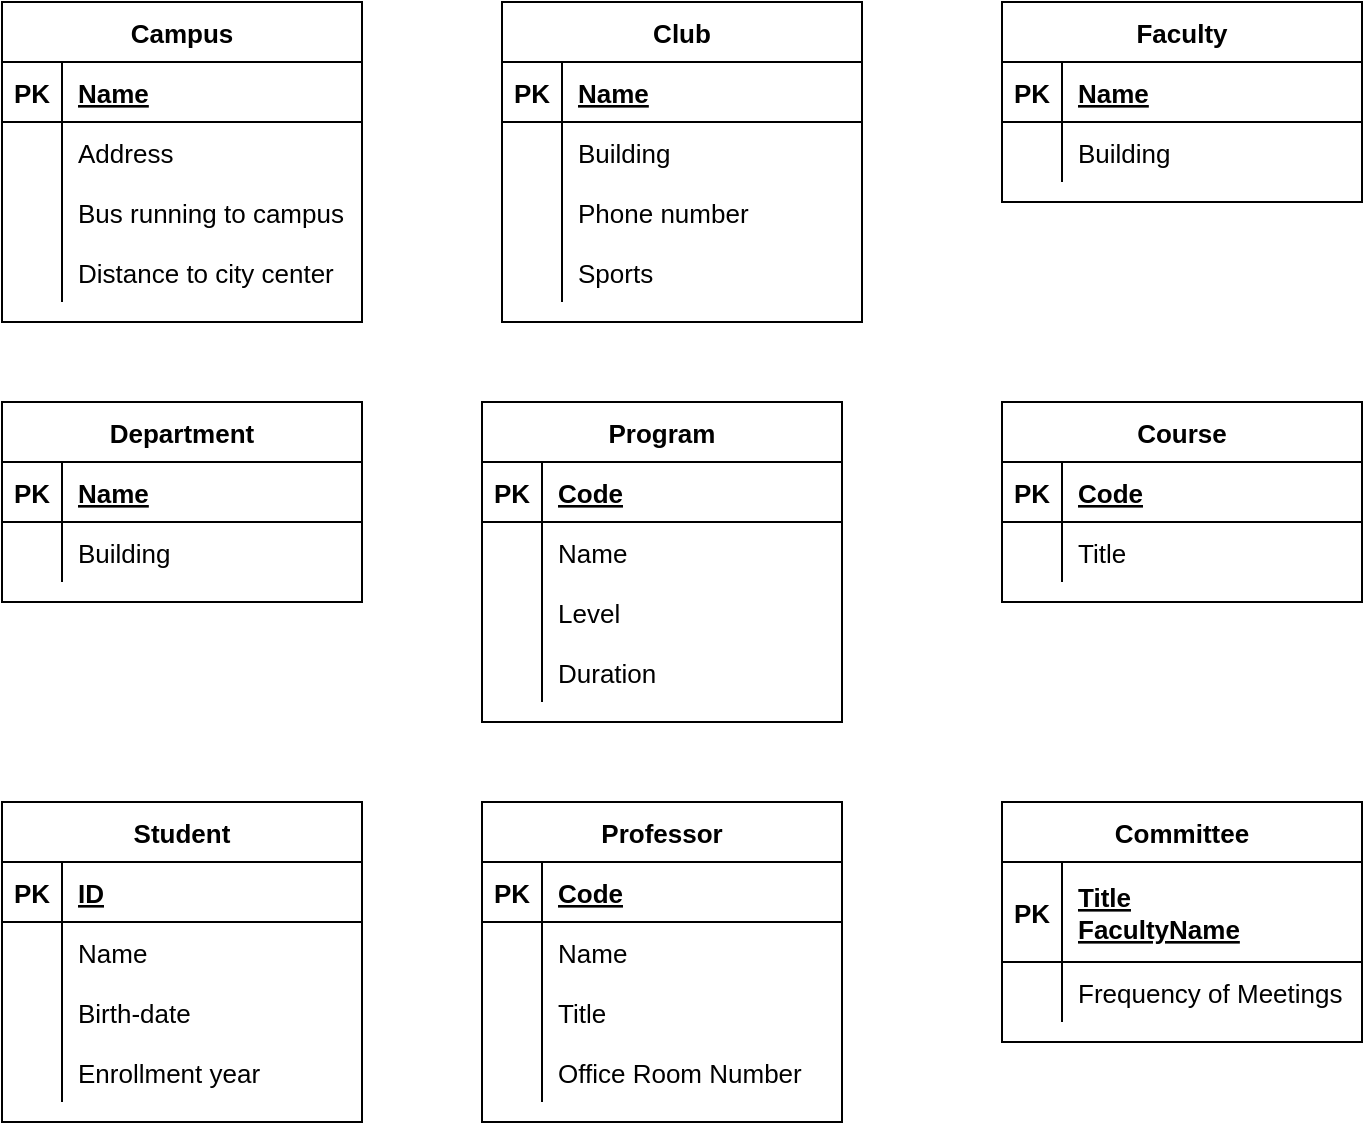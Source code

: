 <mxfile version="20.2.3" type="github" pages="2">
  <diagram id="R2lEEEUBdFMjLlhIrx00" name="Entities">
    <mxGraphModel dx="981" dy="532" grid="1" gridSize="10" guides="1" tooltips="1" connect="1" arrows="1" fold="1" page="1" pageScale="1" pageWidth="850" pageHeight="1100" math="0" shadow="0" extFonts="Permanent Marker^https://fonts.googleapis.com/css?family=Permanent+Marker">
      <root>
        <mxCell id="0" />
        <mxCell id="1" parent="0" />
        <mxCell id="nJ3IUahJyryVHgACzlw3-1" value="Campus" style="shape=table;startSize=30;container=1;collapsible=1;childLayout=tableLayout;fixedRows=1;rowLines=0;fontStyle=1;align=center;resizeLast=1;fontSize=13;" parent="1" vertex="1">
          <mxGeometry x="40" y="80" width="180" height="160" as="geometry" />
        </mxCell>
        <mxCell id="nJ3IUahJyryVHgACzlw3-2" value="" style="shape=tableRow;horizontal=0;startSize=0;swimlaneHead=0;swimlaneBody=0;fillColor=none;collapsible=0;dropTarget=0;points=[[0,0.5],[1,0.5]];portConstraint=eastwest;top=0;left=0;right=0;bottom=1;fontSize=13;" parent="nJ3IUahJyryVHgACzlw3-1" vertex="1">
          <mxGeometry y="30" width="180" height="30" as="geometry" />
        </mxCell>
        <mxCell id="nJ3IUahJyryVHgACzlw3-3" value="PK" style="shape=partialRectangle;connectable=0;fillColor=none;top=0;left=0;bottom=0;right=0;fontStyle=1;overflow=hidden;fontSize=13;" parent="nJ3IUahJyryVHgACzlw3-2" vertex="1">
          <mxGeometry width="30" height="30" as="geometry">
            <mxRectangle width="30" height="30" as="alternateBounds" />
          </mxGeometry>
        </mxCell>
        <mxCell id="nJ3IUahJyryVHgACzlw3-4" value="Name" style="shape=partialRectangle;connectable=0;fillColor=none;top=0;left=0;bottom=0;right=0;align=left;spacingLeft=6;fontStyle=5;overflow=hidden;fontSize=13;" parent="nJ3IUahJyryVHgACzlw3-2" vertex="1">
          <mxGeometry x="30" width="150" height="30" as="geometry">
            <mxRectangle width="150" height="30" as="alternateBounds" />
          </mxGeometry>
        </mxCell>
        <mxCell id="nJ3IUahJyryVHgACzlw3-5" value="" style="shape=tableRow;horizontal=0;startSize=0;swimlaneHead=0;swimlaneBody=0;fillColor=none;collapsible=0;dropTarget=0;points=[[0,0.5],[1,0.5]];portConstraint=eastwest;top=0;left=0;right=0;bottom=0;fontSize=13;" parent="nJ3IUahJyryVHgACzlw3-1" vertex="1">
          <mxGeometry y="60" width="180" height="30" as="geometry" />
        </mxCell>
        <mxCell id="nJ3IUahJyryVHgACzlw3-6" value="" style="shape=partialRectangle;connectable=0;fillColor=none;top=0;left=0;bottom=0;right=0;editable=1;overflow=hidden;fontSize=13;" parent="nJ3IUahJyryVHgACzlw3-5" vertex="1">
          <mxGeometry width="30" height="30" as="geometry">
            <mxRectangle width="30" height="30" as="alternateBounds" />
          </mxGeometry>
        </mxCell>
        <mxCell id="nJ3IUahJyryVHgACzlw3-7" value="Address" style="shape=partialRectangle;connectable=0;fillColor=none;top=0;left=0;bottom=0;right=0;align=left;spacingLeft=6;overflow=hidden;fontSize=13;" parent="nJ3IUahJyryVHgACzlw3-5" vertex="1">
          <mxGeometry x="30" width="150" height="30" as="geometry">
            <mxRectangle width="150" height="30" as="alternateBounds" />
          </mxGeometry>
        </mxCell>
        <mxCell id="nJ3IUahJyryVHgACzlw3-8" value="" style="shape=tableRow;horizontal=0;startSize=0;swimlaneHead=0;swimlaneBody=0;fillColor=none;collapsible=0;dropTarget=0;points=[[0,0.5],[1,0.5]];portConstraint=eastwest;top=0;left=0;right=0;bottom=0;fontSize=13;" parent="nJ3IUahJyryVHgACzlw3-1" vertex="1">
          <mxGeometry y="90" width="180" height="30" as="geometry" />
        </mxCell>
        <mxCell id="nJ3IUahJyryVHgACzlw3-9" value="" style="shape=partialRectangle;connectable=0;fillColor=none;top=0;left=0;bottom=0;right=0;editable=1;overflow=hidden;fontSize=13;" parent="nJ3IUahJyryVHgACzlw3-8" vertex="1">
          <mxGeometry width="30" height="30" as="geometry">
            <mxRectangle width="30" height="30" as="alternateBounds" />
          </mxGeometry>
        </mxCell>
        <mxCell id="nJ3IUahJyryVHgACzlw3-10" value="Bus running to campus" style="shape=partialRectangle;connectable=0;fillColor=none;top=0;left=0;bottom=0;right=0;align=left;spacingLeft=6;overflow=hidden;fontSize=13;" parent="nJ3IUahJyryVHgACzlw3-8" vertex="1">
          <mxGeometry x="30" width="150" height="30" as="geometry">
            <mxRectangle width="150" height="30" as="alternateBounds" />
          </mxGeometry>
        </mxCell>
        <mxCell id="nJ3IUahJyryVHgACzlw3-11" value="" style="shape=tableRow;horizontal=0;startSize=0;swimlaneHead=0;swimlaneBody=0;fillColor=none;collapsible=0;dropTarget=0;points=[[0,0.5],[1,0.5]];portConstraint=eastwest;top=0;left=0;right=0;bottom=0;fontSize=13;" parent="nJ3IUahJyryVHgACzlw3-1" vertex="1">
          <mxGeometry y="120" width="180" height="30" as="geometry" />
        </mxCell>
        <mxCell id="nJ3IUahJyryVHgACzlw3-12" value="" style="shape=partialRectangle;connectable=0;fillColor=none;top=0;left=0;bottom=0;right=0;editable=1;overflow=hidden;fontSize=13;" parent="nJ3IUahJyryVHgACzlw3-11" vertex="1">
          <mxGeometry width="30" height="30" as="geometry">
            <mxRectangle width="30" height="30" as="alternateBounds" />
          </mxGeometry>
        </mxCell>
        <mxCell id="nJ3IUahJyryVHgACzlw3-13" value="Distance to city center" style="shape=partialRectangle;connectable=0;fillColor=none;top=0;left=0;bottom=0;right=0;align=left;spacingLeft=6;overflow=hidden;fontSize=13;" parent="nJ3IUahJyryVHgACzlw3-11" vertex="1">
          <mxGeometry x="30" width="150" height="30" as="geometry">
            <mxRectangle width="150" height="30" as="alternateBounds" />
          </mxGeometry>
        </mxCell>
        <mxCell id="nJ3IUahJyryVHgACzlw3-15" value="Club" style="shape=table;startSize=30;container=1;collapsible=1;childLayout=tableLayout;fixedRows=1;rowLines=0;fontStyle=1;align=center;resizeLast=1;fontSize=13;" parent="1" vertex="1">
          <mxGeometry x="290" y="80" width="180" height="160" as="geometry" />
        </mxCell>
        <mxCell id="nJ3IUahJyryVHgACzlw3-16" value="" style="shape=tableRow;horizontal=0;startSize=0;swimlaneHead=0;swimlaneBody=0;fillColor=none;collapsible=0;dropTarget=0;points=[[0,0.5],[1,0.5]];portConstraint=eastwest;top=0;left=0;right=0;bottom=1;fontSize=13;" parent="nJ3IUahJyryVHgACzlw3-15" vertex="1">
          <mxGeometry y="30" width="180" height="30" as="geometry" />
        </mxCell>
        <mxCell id="nJ3IUahJyryVHgACzlw3-17" value="PK" style="shape=partialRectangle;connectable=0;fillColor=none;top=0;left=0;bottom=0;right=0;fontStyle=1;overflow=hidden;fontSize=13;" parent="nJ3IUahJyryVHgACzlw3-16" vertex="1">
          <mxGeometry width="30" height="30" as="geometry">
            <mxRectangle width="30" height="30" as="alternateBounds" />
          </mxGeometry>
        </mxCell>
        <mxCell id="nJ3IUahJyryVHgACzlw3-18" value="Name" style="shape=partialRectangle;connectable=0;fillColor=none;top=0;left=0;bottom=0;right=0;align=left;spacingLeft=6;fontStyle=5;overflow=hidden;fontSize=13;" parent="nJ3IUahJyryVHgACzlw3-16" vertex="1">
          <mxGeometry x="30" width="150" height="30" as="geometry">
            <mxRectangle width="150" height="30" as="alternateBounds" />
          </mxGeometry>
        </mxCell>
        <mxCell id="nJ3IUahJyryVHgACzlw3-19" value="" style="shape=tableRow;horizontal=0;startSize=0;swimlaneHead=0;swimlaneBody=0;fillColor=none;collapsible=0;dropTarget=0;points=[[0,0.5],[1,0.5]];portConstraint=eastwest;top=0;left=0;right=0;bottom=0;fontSize=13;" parent="nJ3IUahJyryVHgACzlw3-15" vertex="1">
          <mxGeometry y="60" width="180" height="30" as="geometry" />
        </mxCell>
        <mxCell id="nJ3IUahJyryVHgACzlw3-20" value="" style="shape=partialRectangle;connectable=0;fillColor=none;top=0;left=0;bottom=0;right=0;editable=1;overflow=hidden;fontSize=13;" parent="nJ3IUahJyryVHgACzlw3-19" vertex="1">
          <mxGeometry width="30" height="30" as="geometry">
            <mxRectangle width="30" height="30" as="alternateBounds" />
          </mxGeometry>
        </mxCell>
        <mxCell id="nJ3IUahJyryVHgACzlw3-21" value="Building" style="shape=partialRectangle;connectable=0;fillColor=none;top=0;left=0;bottom=0;right=0;align=left;spacingLeft=6;overflow=hidden;fontSize=13;" parent="nJ3IUahJyryVHgACzlw3-19" vertex="1">
          <mxGeometry x="30" width="150" height="30" as="geometry">
            <mxRectangle width="150" height="30" as="alternateBounds" />
          </mxGeometry>
        </mxCell>
        <mxCell id="nJ3IUahJyryVHgACzlw3-22" value="" style="shape=tableRow;horizontal=0;startSize=0;swimlaneHead=0;swimlaneBody=0;fillColor=none;collapsible=0;dropTarget=0;points=[[0,0.5],[1,0.5]];portConstraint=eastwest;top=0;left=0;right=0;bottom=0;fontSize=13;" parent="nJ3IUahJyryVHgACzlw3-15" vertex="1">
          <mxGeometry y="90" width="180" height="30" as="geometry" />
        </mxCell>
        <mxCell id="nJ3IUahJyryVHgACzlw3-23" value="" style="shape=partialRectangle;connectable=0;fillColor=none;top=0;left=0;bottom=0;right=0;editable=1;overflow=hidden;fontSize=13;" parent="nJ3IUahJyryVHgACzlw3-22" vertex="1">
          <mxGeometry width="30" height="30" as="geometry">
            <mxRectangle width="30" height="30" as="alternateBounds" />
          </mxGeometry>
        </mxCell>
        <mxCell id="nJ3IUahJyryVHgACzlw3-24" value="Phone number" style="shape=partialRectangle;connectable=0;fillColor=none;top=0;left=0;bottom=0;right=0;align=left;spacingLeft=6;overflow=hidden;fontSize=13;" parent="nJ3IUahJyryVHgACzlw3-22" vertex="1">
          <mxGeometry x="30" width="150" height="30" as="geometry">
            <mxRectangle width="150" height="30" as="alternateBounds" />
          </mxGeometry>
        </mxCell>
        <mxCell id="nJ3IUahJyryVHgACzlw3-25" value="" style="shape=tableRow;horizontal=0;startSize=0;swimlaneHead=0;swimlaneBody=0;fillColor=none;collapsible=0;dropTarget=0;points=[[0,0.5],[1,0.5]];portConstraint=eastwest;top=0;left=0;right=0;bottom=0;fontSize=13;" parent="nJ3IUahJyryVHgACzlw3-15" vertex="1">
          <mxGeometry y="120" width="180" height="30" as="geometry" />
        </mxCell>
        <mxCell id="nJ3IUahJyryVHgACzlw3-26" value="" style="shape=partialRectangle;connectable=0;fillColor=none;top=0;left=0;bottom=0;right=0;editable=1;overflow=hidden;fontSize=13;" parent="nJ3IUahJyryVHgACzlw3-25" vertex="1">
          <mxGeometry width="30" height="30" as="geometry">
            <mxRectangle width="30" height="30" as="alternateBounds" />
          </mxGeometry>
        </mxCell>
        <mxCell id="nJ3IUahJyryVHgACzlw3-27" value="Sports" style="shape=partialRectangle;connectable=0;fillColor=none;top=0;left=0;bottom=0;right=0;align=left;spacingLeft=6;overflow=hidden;fontSize=13;" parent="nJ3IUahJyryVHgACzlw3-25" vertex="1">
          <mxGeometry x="30" width="150" height="30" as="geometry">
            <mxRectangle width="150" height="30" as="alternateBounds" />
          </mxGeometry>
        </mxCell>
        <mxCell id="nJ3IUahJyryVHgACzlw3-28" value="Faculty" style="shape=table;startSize=30;container=1;collapsible=1;childLayout=tableLayout;fixedRows=1;rowLines=0;fontStyle=1;align=center;resizeLast=1;fontSize=13;" parent="1" vertex="1">
          <mxGeometry x="540" y="80" width="180" height="100" as="geometry" />
        </mxCell>
        <mxCell id="nJ3IUahJyryVHgACzlw3-29" value="" style="shape=tableRow;horizontal=0;startSize=0;swimlaneHead=0;swimlaneBody=0;fillColor=none;collapsible=0;dropTarget=0;points=[[0,0.5],[1,0.5]];portConstraint=eastwest;top=0;left=0;right=0;bottom=1;fontSize=13;" parent="nJ3IUahJyryVHgACzlw3-28" vertex="1">
          <mxGeometry y="30" width="180" height="30" as="geometry" />
        </mxCell>
        <mxCell id="nJ3IUahJyryVHgACzlw3-30" value="PK" style="shape=partialRectangle;connectable=0;fillColor=none;top=0;left=0;bottom=0;right=0;fontStyle=1;overflow=hidden;fontSize=13;" parent="nJ3IUahJyryVHgACzlw3-29" vertex="1">
          <mxGeometry width="30" height="30" as="geometry">
            <mxRectangle width="30" height="30" as="alternateBounds" />
          </mxGeometry>
        </mxCell>
        <mxCell id="nJ3IUahJyryVHgACzlw3-31" value="Name" style="shape=partialRectangle;connectable=0;fillColor=none;top=0;left=0;bottom=0;right=0;align=left;spacingLeft=6;fontStyle=5;overflow=hidden;fontSize=13;" parent="nJ3IUahJyryVHgACzlw3-29" vertex="1">
          <mxGeometry x="30" width="150" height="30" as="geometry">
            <mxRectangle width="150" height="30" as="alternateBounds" />
          </mxGeometry>
        </mxCell>
        <mxCell id="nJ3IUahJyryVHgACzlw3-32" value="" style="shape=tableRow;horizontal=0;startSize=0;swimlaneHead=0;swimlaneBody=0;fillColor=none;collapsible=0;dropTarget=0;points=[[0,0.5],[1,0.5]];portConstraint=eastwest;top=0;left=0;right=0;bottom=0;fontSize=13;" parent="nJ3IUahJyryVHgACzlw3-28" vertex="1">
          <mxGeometry y="60" width="180" height="30" as="geometry" />
        </mxCell>
        <mxCell id="nJ3IUahJyryVHgACzlw3-33" value="" style="shape=partialRectangle;connectable=0;fillColor=none;top=0;left=0;bottom=0;right=0;editable=1;overflow=hidden;fontSize=13;" parent="nJ3IUahJyryVHgACzlw3-32" vertex="1">
          <mxGeometry width="30" height="30" as="geometry">
            <mxRectangle width="30" height="30" as="alternateBounds" />
          </mxGeometry>
        </mxCell>
        <mxCell id="nJ3IUahJyryVHgACzlw3-34" value="Building" style="shape=partialRectangle;connectable=0;fillColor=none;top=0;left=0;bottom=0;right=0;align=left;spacingLeft=6;overflow=hidden;fontSize=13;" parent="nJ3IUahJyryVHgACzlw3-32" vertex="1">
          <mxGeometry x="30" width="150" height="30" as="geometry">
            <mxRectangle width="150" height="30" as="alternateBounds" />
          </mxGeometry>
        </mxCell>
        <mxCell id="nJ3IUahJyryVHgACzlw3-41" value="Department" style="shape=table;startSize=30;container=1;collapsible=1;childLayout=tableLayout;fixedRows=1;rowLines=0;fontStyle=1;align=center;resizeLast=1;fontSize=13;" parent="1" vertex="1">
          <mxGeometry x="40" y="280" width="180" height="100" as="geometry" />
        </mxCell>
        <mxCell id="nJ3IUahJyryVHgACzlw3-42" value="" style="shape=tableRow;horizontal=0;startSize=0;swimlaneHead=0;swimlaneBody=0;fillColor=none;collapsible=0;dropTarget=0;points=[[0,0.5],[1,0.5]];portConstraint=eastwest;top=0;left=0;right=0;bottom=1;fontSize=13;" parent="nJ3IUahJyryVHgACzlw3-41" vertex="1">
          <mxGeometry y="30" width="180" height="30" as="geometry" />
        </mxCell>
        <mxCell id="nJ3IUahJyryVHgACzlw3-43" value="PK" style="shape=partialRectangle;connectable=0;fillColor=none;top=0;left=0;bottom=0;right=0;fontStyle=1;overflow=hidden;fontSize=13;" parent="nJ3IUahJyryVHgACzlw3-42" vertex="1">
          <mxGeometry width="30" height="30" as="geometry">
            <mxRectangle width="30" height="30" as="alternateBounds" />
          </mxGeometry>
        </mxCell>
        <mxCell id="nJ3IUahJyryVHgACzlw3-44" value="Name" style="shape=partialRectangle;connectable=0;fillColor=none;top=0;left=0;bottom=0;right=0;align=left;spacingLeft=6;fontStyle=5;overflow=hidden;fontSize=13;" parent="nJ3IUahJyryVHgACzlw3-42" vertex="1">
          <mxGeometry x="30" width="150" height="30" as="geometry">
            <mxRectangle width="150" height="30" as="alternateBounds" />
          </mxGeometry>
        </mxCell>
        <mxCell id="nJ3IUahJyryVHgACzlw3-45" value="" style="shape=tableRow;horizontal=0;startSize=0;swimlaneHead=0;swimlaneBody=0;fillColor=none;collapsible=0;dropTarget=0;points=[[0,0.5],[1,0.5]];portConstraint=eastwest;top=0;left=0;right=0;bottom=0;fontSize=13;" parent="nJ3IUahJyryVHgACzlw3-41" vertex="1">
          <mxGeometry y="60" width="180" height="30" as="geometry" />
        </mxCell>
        <mxCell id="nJ3IUahJyryVHgACzlw3-46" value="" style="shape=partialRectangle;connectable=0;fillColor=none;top=0;left=0;bottom=0;right=0;editable=1;overflow=hidden;fontSize=13;" parent="nJ3IUahJyryVHgACzlw3-45" vertex="1">
          <mxGeometry width="30" height="30" as="geometry">
            <mxRectangle width="30" height="30" as="alternateBounds" />
          </mxGeometry>
        </mxCell>
        <mxCell id="nJ3IUahJyryVHgACzlw3-47" value="Building" style="shape=partialRectangle;connectable=0;fillColor=none;top=0;left=0;bottom=0;right=0;align=left;spacingLeft=6;overflow=hidden;fontSize=13;" parent="nJ3IUahJyryVHgACzlw3-45" vertex="1">
          <mxGeometry x="30" width="150" height="30" as="geometry">
            <mxRectangle width="150" height="30" as="alternateBounds" />
          </mxGeometry>
        </mxCell>
        <mxCell id="nJ3IUahJyryVHgACzlw3-54" value="" style="shape=partialRectangle;connectable=0;fillColor=none;top=0;left=0;bottom=0;right=0;align=left;spacingLeft=6;overflow=hidden;fontSize=13;" parent="1" vertex="1">
          <mxGeometry x="80" y="410" width="150" height="30" as="geometry">
            <mxRectangle width="150" height="30" as="alternateBounds" />
          </mxGeometry>
        </mxCell>
        <mxCell id="nJ3IUahJyryVHgACzlw3-55" value="Program" style="shape=table;startSize=30;container=1;collapsible=1;childLayout=tableLayout;fixedRows=1;rowLines=0;fontStyle=1;align=center;resizeLast=1;fontSize=13;" parent="1" vertex="1">
          <mxGeometry x="280" y="280" width="180" height="160" as="geometry" />
        </mxCell>
        <mxCell id="nJ3IUahJyryVHgACzlw3-56" value="" style="shape=tableRow;horizontal=0;startSize=0;swimlaneHead=0;swimlaneBody=0;fillColor=none;collapsible=0;dropTarget=0;points=[[0,0.5],[1,0.5]];portConstraint=eastwest;top=0;left=0;right=0;bottom=1;fontSize=13;" parent="nJ3IUahJyryVHgACzlw3-55" vertex="1">
          <mxGeometry y="30" width="180" height="30" as="geometry" />
        </mxCell>
        <mxCell id="nJ3IUahJyryVHgACzlw3-57" value="PK" style="shape=partialRectangle;connectable=0;fillColor=none;top=0;left=0;bottom=0;right=0;fontStyle=1;overflow=hidden;fontSize=13;" parent="nJ3IUahJyryVHgACzlw3-56" vertex="1">
          <mxGeometry width="30" height="30" as="geometry">
            <mxRectangle width="30" height="30" as="alternateBounds" />
          </mxGeometry>
        </mxCell>
        <mxCell id="nJ3IUahJyryVHgACzlw3-58" value="Code" style="shape=partialRectangle;connectable=0;fillColor=none;top=0;left=0;bottom=0;right=0;align=left;spacingLeft=6;fontStyle=5;overflow=hidden;fontSize=13;" parent="nJ3IUahJyryVHgACzlw3-56" vertex="1">
          <mxGeometry x="30" width="150" height="30" as="geometry">
            <mxRectangle width="150" height="30" as="alternateBounds" />
          </mxGeometry>
        </mxCell>
        <mxCell id="nJ3IUahJyryVHgACzlw3-59" value="" style="shape=tableRow;horizontal=0;startSize=0;swimlaneHead=0;swimlaneBody=0;fillColor=none;collapsible=0;dropTarget=0;points=[[0,0.5],[1,0.5]];portConstraint=eastwest;top=0;left=0;right=0;bottom=0;fontSize=13;" parent="nJ3IUahJyryVHgACzlw3-55" vertex="1">
          <mxGeometry y="60" width="180" height="30" as="geometry" />
        </mxCell>
        <mxCell id="nJ3IUahJyryVHgACzlw3-60" value="" style="shape=partialRectangle;connectable=0;fillColor=none;top=0;left=0;bottom=0;right=0;editable=1;overflow=hidden;fontSize=13;" parent="nJ3IUahJyryVHgACzlw3-59" vertex="1">
          <mxGeometry width="30" height="30" as="geometry">
            <mxRectangle width="30" height="30" as="alternateBounds" />
          </mxGeometry>
        </mxCell>
        <mxCell id="nJ3IUahJyryVHgACzlw3-61" value="Name" style="shape=partialRectangle;connectable=0;fillColor=none;top=0;left=0;bottom=0;right=0;align=left;spacingLeft=6;overflow=hidden;fontSize=13;" parent="nJ3IUahJyryVHgACzlw3-59" vertex="1">
          <mxGeometry x="30" width="150" height="30" as="geometry">
            <mxRectangle width="150" height="30" as="alternateBounds" />
          </mxGeometry>
        </mxCell>
        <mxCell id="nJ3IUahJyryVHgACzlw3-62" value="" style="shape=tableRow;horizontal=0;startSize=0;swimlaneHead=0;swimlaneBody=0;fillColor=none;collapsible=0;dropTarget=0;points=[[0,0.5],[1,0.5]];portConstraint=eastwest;top=0;left=0;right=0;bottom=0;fontSize=13;" parent="nJ3IUahJyryVHgACzlw3-55" vertex="1">
          <mxGeometry y="90" width="180" height="30" as="geometry" />
        </mxCell>
        <mxCell id="nJ3IUahJyryVHgACzlw3-63" value="" style="shape=partialRectangle;connectable=0;fillColor=none;top=0;left=0;bottom=0;right=0;editable=1;overflow=hidden;fontSize=13;" parent="nJ3IUahJyryVHgACzlw3-62" vertex="1">
          <mxGeometry width="30" height="30" as="geometry">
            <mxRectangle width="30" height="30" as="alternateBounds" />
          </mxGeometry>
        </mxCell>
        <mxCell id="nJ3IUahJyryVHgACzlw3-64" value="Level" style="shape=partialRectangle;connectable=0;fillColor=none;top=0;left=0;bottom=0;right=0;align=left;spacingLeft=6;overflow=hidden;fontSize=13;" parent="nJ3IUahJyryVHgACzlw3-62" vertex="1">
          <mxGeometry x="30" width="150" height="30" as="geometry">
            <mxRectangle width="150" height="30" as="alternateBounds" />
          </mxGeometry>
        </mxCell>
        <mxCell id="nJ3IUahJyryVHgACzlw3-65" value="" style="shape=tableRow;horizontal=0;startSize=0;swimlaneHead=0;swimlaneBody=0;fillColor=none;collapsible=0;dropTarget=0;points=[[0,0.5],[1,0.5]];portConstraint=eastwest;top=0;left=0;right=0;bottom=0;fontSize=13;" parent="nJ3IUahJyryVHgACzlw3-55" vertex="1">
          <mxGeometry y="120" width="180" height="30" as="geometry" />
        </mxCell>
        <mxCell id="nJ3IUahJyryVHgACzlw3-66" value="" style="shape=partialRectangle;connectable=0;fillColor=none;top=0;left=0;bottom=0;right=0;editable=1;overflow=hidden;fontSize=13;" parent="nJ3IUahJyryVHgACzlw3-65" vertex="1">
          <mxGeometry width="30" height="30" as="geometry">
            <mxRectangle width="30" height="30" as="alternateBounds" />
          </mxGeometry>
        </mxCell>
        <mxCell id="nJ3IUahJyryVHgACzlw3-67" value="Duration" style="shape=partialRectangle;connectable=0;fillColor=none;top=0;left=0;bottom=0;right=0;align=left;spacingLeft=6;overflow=hidden;fontSize=13;" parent="nJ3IUahJyryVHgACzlw3-65" vertex="1">
          <mxGeometry x="30" width="150" height="30" as="geometry">
            <mxRectangle width="150" height="30" as="alternateBounds" />
          </mxGeometry>
        </mxCell>
        <mxCell id="nJ3IUahJyryVHgACzlw3-68" value="Course" style="shape=table;startSize=30;container=1;collapsible=1;childLayout=tableLayout;fixedRows=1;rowLines=0;fontStyle=1;align=center;resizeLast=1;fontSize=13;" parent="1" vertex="1">
          <mxGeometry x="540" y="280" width="180" height="100" as="geometry" />
        </mxCell>
        <mxCell id="nJ3IUahJyryVHgACzlw3-69" value="" style="shape=tableRow;horizontal=0;startSize=0;swimlaneHead=0;swimlaneBody=0;fillColor=none;collapsible=0;dropTarget=0;points=[[0,0.5],[1,0.5]];portConstraint=eastwest;top=0;left=0;right=0;bottom=1;fontSize=13;" parent="nJ3IUahJyryVHgACzlw3-68" vertex="1">
          <mxGeometry y="30" width="180" height="30" as="geometry" />
        </mxCell>
        <mxCell id="nJ3IUahJyryVHgACzlw3-70" value="PK" style="shape=partialRectangle;connectable=0;fillColor=none;top=0;left=0;bottom=0;right=0;fontStyle=1;overflow=hidden;fontSize=13;" parent="nJ3IUahJyryVHgACzlw3-69" vertex="1">
          <mxGeometry width="30" height="30" as="geometry">
            <mxRectangle width="30" height="30" as="alternateBounds" />
          </mxGeometry>
        </mxCell>
        <mxCell id="nJ3IUahJyryVHgACzlw3-71" value="Code" style="shape=partialRectangle;connectable=0;fillColor=none;top=0;left=0;bottom=0;right=0;align=left;spacingLeft=6;fontStyle=5;overflow=hidden;fontSize=13;" parent="nJ3IUahJyryVHgACzlw3-69" vertex="1">
          <mxGeometry x="30" width="150" height="30" as="geometry">
            <mxRectangle width="150" height="30" as="alternateBounds" />
          </mxGeometry>
        </mxCell>
        <mxCell id="nJ3IUahJyryVHgACzlw3-72" value="" style="shape=tableRow;horizontal=0;startSize=0;swimlaneHead=0;swimlaneBody=0;fillColor=none;collapsible=0;dropTarget=0;points=[[0,0.5],[1,0.5]];portConstraint=eastwest;top=0;left=0;right=0;bottom=0;fontSize=13;" parent="nJ3IUahJyryVHgACzlw3-68" vertex="1">
          <mxGeometry y="60" width="180" height="30" as="geometry" />
        </mxCell>
        <mxCell id="nJ3IUahJyryVHgACzlw3-73" value="" style="shape=partialRectangle;connectable=0;fillColor=none;top=0;left=0;bottom=0;right=0;editable=1;overflow=hidden;fontSize=13;" parent="nJ3IUahJyryVHgACzlw3-72" vertex="1">
          <mxGeometry width="30" height="30" as="geometry">
            <mxRectangle width="30" height="30" as="alternateBounds" />
          </mxGeometry>
        </mxCell>
        <mxCell id="nJ3IUahJyryVHgACzlw3-74" value="Title" style="shape=partialRectangle;connectable=0;fillColor=none;top=0;left=0;bottom=0;right=0;align=left;spacingLeft=6;overflow=hidden;fontSize=13;" parent="nJ3IUahJyryVHgACzlw3-72" vertex="1">
          <mxGeometry x="30" width="150" height="30" as="geometry">
            <mxRectangle width="150" height="30" as="alternateBounds" />
          </mxGeometry>
        </mxCell>
        <mxCell id="nJ3IUahJyryVHgACzlw3-81" value="Student" style="shape=table;startSize=30;container=1;collapsible=1;childLayout=tableLayout;fixedRows=1;rowLines=0;fontStyle=1;align=center;resizeLast=1;fontSize=13;" parent="1" vertex="1">
          <mxGeometry x="40" y="480" width="180" height="160" as="geometry" />
        </mxCell>
        <mxCell id="nJ3IUahJyryVHgACzlw3-82" value="" style="shape=tableRow;horizontal=0;startSize=0;swimlaneHead=0;swimlaneBody=0;fillColor=none;collapsible=0;dropTarget=0;points=[[0,0.5],[1,0.5]];portConstraint=eastwest;top=0;left=0;right=0;bottom=1;fontSize=13;" parent="nJ3IUahJyryVHgACzlw3-81" vertex="1">
          <mxGeometry y="30" width="180" height="30" as="geometry" />
        </mxCell>
        <mxCell id="nJ3IUahJyryVHgACzlw3-83" value="PK" style="shape=partialRectangle;connectable=0;fillColor=none;top=0;left=0;bottom=0;right=0;fontStyle=1;overflow=hidden;fontSize=13;" parent="nJ3IUahJyryVHgACzlw3-82" vertex="1">
          <mxGeometry width="30" height="30" as="geometry">
            <mxRectangle width="30" height="30" as="alternateBounds" />
          </mxGeometry>
        </mxCell>
        <mxCell id="nJ3IUahJyryVHgACzlw3-84" value="ID" style="shape=partialRectangle;connectable=0;fillColor=none;top=0;left=0;bottom=0;right=0;align=left;spacingLeft=6;fontStyle=5;overflow=hidden;fontSize=13;" parent="nJ3IUahJyryVHgACzlw3-82" vertex="1">
          <mxGeometry x="30" width="150" height="30" as="geometry">
            <mxRectangle width="150" height="30" as="alternateBounds" />
          </mxGeometry>
        </mxCell>
        <mxCell id="nJ3IUahJyryVHgACzlw3-85" value="" style="shape=tableRow;horizontal=0;startSize=0;swimlaneHead=0;swimlaneBody=0;fillColor=none;collapsible=0;dropTarget=0;points=[[0,0.5],[1,0.5]];portConstraint=eastwest;top=0;left=0;right=0;bottom=0;fontSize=13;" parent="nJ3IUahJyryVHgACzlw3-81" vertex="1">
          <mxGeometry y="60" width="180" height="30" as="geometry" />
        </mxCell>
        <mxCell id="nJ3IUahJyryVHgACzlw3-86" value="" style="shape=partialRectangle;connectable=0;fillColor=none;top=0;left=0;bottom=0;right=0;editable=1;overflow=hidden;fontSize=13;" parent="nJ3IUahJyryVHgACzlw3-85" vertex="1">
          <mxGeometry width="30" height="30" as="geometry">
            <mxRectangle width="30" height="30" as="alternateBounds" />
          </mxGeometry>
        </mxCell>
        <mxCell id="nJ3IUahJyryVHgACzlw3-87" value="Name" style="shape=partialRectangle;connectable=0;fillColor=none;top=0;left=0;bottom=0;right=0;align=left;spacingLeft=6;overflow=hidden;fontSize=13;" parent="nJ3IUahJyryVHgACzlw3-85" vertex="1">
          <mxGeometry x="30" width="150" height="30" as="geometry">
            <mxRectangle width="150" height="30" as="alternateBounds" />
          </mxGeometry>
        </mxCell>
        <mxCell id="nJ3IUahJyryVHgACzlw3-88" value="" style="shape=tableRow;horizontal=0;startSize=0;swimlaneHead=0;swimlaneBody=0;fillColor=none;collapsible=0;dropTarget=0;points=[[0,0.5],[1,0.5]];portConstraint=eastwest;top=0;left=0;right=0;bottom=0;fontSize=13;" parent="nJ3IUahJyryVHgACzlw3-81" vertex="1">
          <mxGeometry y="90" width="180" height="30" as="geometry" />
        </mxCell>
        <mxCell id="nJ3IUahJyryVHgACzlw3-89" value="" style="shape=partialRectangle;connectable=0;fillColor=none;top=0;left=0;bottom=0;right=0;editable=1;overflow=hidden;fontSize=13;" parent="nJ3IUahJyryVHgACzlw3-88" vertex="1">
          <mxGeometry width="30" height="30" as="geometry">
            <mxRectangle width="30" height="30" as="alternateBounds" />
          </mxGeometry>
        </mxCell>
        <mxCell id="nJ3IUahJyryVHgACzlw3-90" value="Birth-date" style="shape=partialRectangle;connectable=0;fillColor=none;top=0;left=0;bottom=0;right=0;align=left;spacingLeft=6;overflow=hidden;fontSize=13;" parent="nJ3IUahJyryVHgACzlw3-88" vertex="1">
          <mxGeometry x="30" width="150" height="30" as="geometry">
            <mxRectangle width="150" height="30" as="alternateBounds" />
          </mxGeometry>
        </mxCell>
        <mxCell id="nJ3IUahJyryVHgACzlw3-91" value="" style="shape=tableRow;horizontal=0;startSize=0;swimlaneHead=0;swimlaneBody=0;fillColor=none;collapsible=0;dropTarget=0;points=[[0,0.5],[1,0.5]];portConstraint=eastwest;top=0;left=0;right=0;bottom=0;fontSize=13;" parent="nJ3IUahJyryVHgACzlw3-81" vertex="1">
          <mxGeometry y="120" width="180" height="30" as="geometry" />
        </mxCell>
        <mxCell id="nJ3IUahJyryVHgACzlw3-92" value="" style="shape=partialRectangle;connectable=0;fillColor=none;top=0;left=0;bottom=0;right=0;editable=1;overflow=hidden;fontSize=13;" parent="nJ3IUahJyryVHgACzlw3-91" vertex="1">
          <mxGeometry width="30" height="30" as="geometry">
            <mxRectangle width="30" height="30" as="alternateBounds" />
          </mxGeometry>
        </mxCell>
        <mxCell id="nJ3IUahJyryVHgACzlw3-93" value="Enrollment year" style="shape=partialRectangle;connectable=0;fillColor=none;top=0;left=0;bottom=0;right=0;align=left;spacingLeft=6;overflow=hidden;fontSize=13;" parent="nJ3IUahJyryVHgACzlw3-91" vertex="1">
          <mxGeometry x="30" width="150" height="30" as="geometry">
            <mxRectangle width="150" height="30" as="alternateBounds" />
          </mxGeometry>
        </mxCell>
        <mxCell id="nJ3IUahJyryVHgACzlw3-95" value="Professor" style="shape=table;startSize=30;container=1;collapsible=1;childLayout=tableLayout;fixedRows=1;rowLines=0;fontStyle=1;align=center;resizeLast=1;fontSize=13;" parent="1" vertex="1">
          <mxGeometry x="280" y="480" width="180" height="160" as="geometry" />
        </mxCell>
        <mxCell id="nJ3IUahJyryVHgACzlw3-96" value="" style="shape=tableRow;horizontal=0;startSize=0;swimlaneHead=0;swimlaneBody=0;fillColor=none;collapsible=0;dropTarget=0;points=[[0,0.5],[1,0.5]];portConstraint=eastwest;top=0;left=0;right=0;bottom=1;fontSize=13;" parent="nJ3IUahJyryVHgACzlw3-95" vertex="1">
          <mxGeometry y="30" width="180" height="30" as="geometry" />
        </mxCell>
        <mxCell id="nJ3IUahJyryVHgACzlw3-97" value="PK" style="shape=partialRectangle;connectable=0;fillColor=none;top=0;left=0;bottom=0;right=0;fontStyle=1;overflow=hidden;fontSize=13;" parent="nJ3IUahJyryVHgACzlw3-96" vertex="1">
          <mxGeometry width="30" height="30" as="geometry">
            <mxRectangle width="30" height="30" as="alternateBounds" />
          </mxGeometry>
        </mxCell>
        <mxCell id="nJ3IUahJyryVHgACzlw3-98" value="Code" style="shape=partialRectangle;connectable=0;fillColor=none;top=0;left=0;bottom=0;right=0;align=left;spacingLeft=6;fontStyle=5;overflow=hidden;fontSize=13;" parent="nJ3IUahJyryVHgACzlw3-96" vertex="1">
          <mxGeometry x="30" width="150" height="30" as="geometry">
            <mxRectangle width="150" height="30" as="alternateBounds" />
          </mxGeometry>
        </mxCell>
        <mxCell id="nJ3IUahJyryVHgACzlw3-99" value="" style="shape=tableRow;horizontal=0;startSize=0;swimlaneHead=0;swimlaneBody=0;fillColor=none;collapsible=0;dropTarget=0;points=[[0,0.5],[1,0.5]];portConstraint=eastwest;top=0;left=0;right=0;bottom=0;fontSize=13;" parent="nJ3IUahJyryVHgACzlw3-95" vertex="1">
          <mxGeometry y="60" width="180" height="30" as="geometry" />
        </mxCell>
        <mxCell id="nJ3IUahJyryVHgACzlw3-100" value="" style="shape=partialRectangle;connectable=0;fillColor=none;top=0;left=0;bottom=0;right=0;editable=1;overflow=hidden;fontSize=13;" parent="nJ3IUahJyryVHgACzlw3-99" vertex="1">
          <mxGeometry width="30" height="30" as="geometry">
            <mxRectangle width="30" height="30" as="alternateBounds" />
          </mxGeometry>
        </mxCell>
        <mxCell id="nJ3IUahJyryVHgACzlw3-101" value="Name" style="shape=partialRectangle;connectable=0;fillColor=none;top=0;left=0;bottom=0;right=0;align=left;spacingLeft=6;overflow=hidden;fontSize=13;" parent="nJ3IUahJyryVHgACzlw3-99" vertex="1">
          <mxGeometry x="30" width="150" height="30" as="geometry">
            <mxRectangle width="150" height="30" as="alternateBounds" />
          </mxGeometry>
        </mxCell>
        <mxCell id="nJ3IUahJyryVHgACzlw3-102" value="" style="shape=tableRow;horizontal=0;startSize=0;swimlaneHead=0;swimlaneBody=0;fillColor=none;collapsible=0;dropTarget=0;points=[[0,0.5],[1,0.5]];portConstraint=eastwest;top=0;left=0;right=0;bottom=0;fontSize=13;" parent="nJ3IUahJyryVHgACzlw3-95" vertex="1">
          <mxGeometry y="90" width="180" height="30" as="geometry" />
        </mxCell>
        <mxCell id="nJ3IUahJyryVHgACzlw3-103" value="" style="shape=partialRectangle;connectable=0;fillColor=none;top=0;left=0;bottom=0;right=0;editable=1;overflow=hidden;fontSize=13;" parent="nJ3IUahJyryVHgACzlw3-102" vertex="1">
          <mxGeometry width="30" height="30" as="geometry">
            <mxRectangle width="30" height="30" as="alternateBounds" />
          </mxGeometry>
        </mxCell>
        <mxCell id="nJ3IUahJyryVHgACzlw3-104" value="Title" style="shape=partialRectangle;connectable=0;fillColor=none;top=0;left=0;bottom=0;right=0;align=left;spacingLeft=6;overflow=hidden;fontSize=13;" parent="nJ3IUahJyryVHgACzlw3-102" vertex="1">
          <mxGeometry x="30" width="150" height="30" as="geometry">
            <mxRectangle width="150" height="30" as="alternateBounds" />
          </mxGeometry>
        </mxCell>
        <mxCell id="nJ3IUahJyryVHgACzlw3-105" value="" style="shape=tableRow;horizontal=0;startSize=0;swimlaneHead=0;swimlaneBody=0;fillColor=none;collapsible=0;dropTarget=0;points=[[0,0.5],[1,0.5]];portConstraint=eastwest;top=0;left=0;right=0;bottom=0;fontSize=13;" parent="nJ3IUahJyryVHgACzlw3-95" vertex="1">
          <mxGeometry y="120" width="180" height="30" as="geometry" />
        </mxCell>
        <mxCell id="nJ3IUahJyryVHgACzlw3-106" value="" style="shape=partialRectangle;connectable=0;fillColor=none;top=0;left=0;bottom=0;right=0;editable=1;overflow=hidden;fontSize=13;" parent="nJ3IUahJyryVHgACzlw3-105" vertex="1">
          <mxGeometry width="30" height="30" as="geometry">
            <mxRectangle width="30" height="30" as="alternateBounds" />
          </mxGeometry>
        </mxCell>
        <mxCell id="nJ3IUahJyryVHgACzlw3-107" value="Office Room Number" style="shape=partialRectangle;connectable=0;fillColor=none;top=0;left=0;bottom=0;right=0;align=left;spacingLeft=6;overflow=hidden;fontSize=13;" parent="nJ3IUahJyryVHgACzlw3-105" vertex="1">
          <mxGeometry x="30" width="150" height="30" as="geometry">
            <mxRectangle width="150" height="30" as="alternateBounds" />
          </mxGeometry>
        </mxCell>
        <mxCell id="nJ3IUahJyryVHgACzlw3-108" value="Committee" style="shape=table;startSize=30;container=1;collapsible=1;childLayout=tableLayout;fixedRows=1;rowLines=0;fontStyle=1;align=center;resizeLast=1;fontSize=13;" parent="1" vertex="1">
          <mxGeometry x="540" y="480" width="180" height="120" as="geometry" />
        </mxCell>
        <mxCell id="nJ3IUahJyryVHgACzlw3-109" value="" style="shape=tableRow;horizontal=0;startSize=0;swimlaneHead=0;swimlaneBody=0;fillColor=none;collapsible=0;dropTarget=0;points=[[0,0.5],[1,0.5]];portConstraint=eastwest;top=0;left=0;right=0;bottom=1;fontSize=13;" parent="nJ3IUahJyryVHgACzlw3-108" vertex="1">
          <mxGeometry y="30" width="180" height="50" as="geometry" />
        </mxCell>
        <mxCell id="nJ3IUahJyryVHgACzlw3-110" value="PK" style="shape=partialRectangle;connectable=0;fillColor=none;top=0;left=0;bottom=0;right=0;fontStyle=1;overflow=hidden;fontSize=13;" parent="nJ3IUahJyryVHgACzlw3-109" vertex="1">
          <mxGeometry width="30" height="50" as="geometry">
            <mxRectangle width="30" height="50" as="alternateBounds" />
          </mxGeometry>
        </mxCell>
        <mxCell id="nJ3IUahJyryVHgACzlw3-111" value="Title&#xa;FacultyName" style="shape=partialRectangle;connectable=0;fillColor=none;top=0;left=0;bottom=0;right=0;align=left;spacingLeft=6;fontStyle=5;overflow=hidden;fontSize=13;" parent="nJ3IUahJyryVHgACzlw3-109" vertex="1">
          <mxGeometry x="30" width="150" height="50" as="geometry">
            <mxRectangle width="150" height="50" as="alternateBounds" />
          </mxGeometry>
        </mxCell>
        <mxCell id="nJ3IUahJyryVHgACzlw3-112" value="" style="shape=tableRow;horizontal=0;startSize=0;swimlaneHead=0;swimlaneBody=0;fillColor=none;collapsible=0;dropTarget=0;points=[[0,0.5],[1,0.5]];portConstraint=eastwest;top=0;left=0;right=0;bottom=0;fontSize=13;" parent="nJ3IUahJyryVHgACzlw3-108" vertex="1">
          <mxGeometry y="80" width="180" height="30" as="geometry" />
        </mxCell>
        <mxCell id="nJ3IUahJyryVHgACzlw3-113" value="" style="shape=partialRectangle;connectable=0;fillColor=none;top=0;left=0;bottom=0;right=0;editable=1;overflow=hidden;fontSize=13;" parent="nJ3IUahJyryVHgACzlw3-112" vertex="1">
          <mxGeometry width="30" height="30" as="geometry">
            <mxRectangle width="30" height="30" as="alternateBounds" />
          </mxGeometry>
        </mxCell>
        <mxCell id="nJ3IUahJyryVHgACzlw3-114" value="Frequency of Meetings" style="shape=partialRectangle;connectable=0;fillColor=none;top=0;left=0;bottom=0;right=0;align=left;spacingLeft=6;overflow=hidden;fontSize=13;" parent="nJ3IUahJyryVHgACzlw3-112" vertex="1">
          <mxGeometry x="30" width="150" height="30" as="geometry">
            <mxRectangle width="150" height="30" as="alternateBounds" />
          </mxGeometry>
        </mxCell>
      </root>
    </mxGraphModel>
  </diagram>
  <diagram name="ERD" id="1MRgPrWNQB6fRg67GCJt">
    <mxGraphModel dx="1580" dy="858" grid="1" gridSize="10" guides="1" tooltips="1" connect="1" arrows="1" fold="1" page="1" pageScale="1" pageWidth="850" pageHeight="1100" math="0" shadow="0" extFonts="Permanent Marker^https://fonts.googleapis.com/css?family=Permanent+Marker">
      <root>
        <mxCell id="Xft-2mAj_p4ytydWRmVg-0" />
        <mxCell id="Xft-2mAj_p4ytydWRmVg-1" parent="Xft-2mAj_p4ytydWRmVg-0" />
        <mxCell id="45GAdSPUe7b_89XjrpqY-6" value="" style="edgeStyle=orthogonalEdgeStyle;fontSize=12;html=1;endArrow=ERzeroToMany;startArrow=ERzeroToOne;rounded=0;exitX=0.5;exitY=1;exitDx=0;exitDy=0;entryX=0;entryY=0.5;entryDx=0;entryDy=0;" edge="1" parent="Xft-2mAj_p4ytydWRmVg-1" source="Xft-2mAj_p4ytydWRmVg-43" target="Xft-2mAj_p4ytydWRmVg-70">
          <mxGeometry width="100" height="100" relative="1" as="geometry">
            <mxPoint x="350" y="900" as="sourcePoint" />
            <mxPoint x="360" y="910" as="targetPoint" />
          </mxGeometry>
        </mxCell>
        <mxCell id="Xft-2mAj_p4ytydWRmVg-2" value="Campus" style="shape=table;startSize=30;container=1;collapsible=1;childLayout=tableLayout;fixedRows=1;rowLines=0;fontStyle=1;align=center;resizeLast=1;fontSize=13;" parent="Xft-2mAj_p4ytydWRmVg-1" vertex="1">
          <mxGeometry x="405" y="80" width="180" height="160" as="geometry" />
        </mxCell>
        <mxCell id="Xft-2mAj_p4ytydWRmVg-3" value="" style="shape=tableRow;horizontal=0;startSize=0;swimlaneHead=0;swimlaneBody=0;fillColor=none;collapsible=0;dropTarget=0;points=[[0,0.5],[1,0.5]];portConstraint=eastwest;top=0;left=0;right=0;bottom=1;fontSize=13;" parent="Xft-2mAj_p4ytydWRmVg-2" vertex="1">
          <mxGeometry y="30" width="180" height="30" as="geometry" />
        </mxCell>
        <mxCell id="Xft-2mAj_p4ytydWRmVg-4" value="PK" style="shape=partialRectangle;connectable=0;fillColor=none;top=0;left=0;bottom=0;right=0;fontStyle=1;overflow=hidden;fontSize=13;" parent="Xft-2mAj_p4ytydWRmVg-3" vertex="1">
          <mxGeometry width="30" height="30" as="geometry">
            <mxRectangle width="30" height="30" as="alternateBounds" />
          </mxGeometry>
        </mxCell>
        <mxCell id="Xft-2mAj_p4ytydWRmVg-5" value="Name" style="shape=partialRectangle;connectable=0;fillColor=none;top=0;left=0;bottom=0;right=0;align=left;spacingLeft=6;fontStyle=5;overflow=hidden;fontSize=13;" parent="Xft-2mAj_p4ytydWRmVg-3" vertex="1">
          <mxGeometry x="30" width="150" height="30" as="geometry">
            <mxRectangle width="150" height="30" as="alternateBounds" />
          </mxGeometry>
        </mxCell>
        <mxCell id="Xft-2mAj_p4ytydWRmVg-6" value="" style="shape=tableRow;horizontal=0;startSize=0;swimlaneHead=0;swimlaneBody=0;fillColor=none;collapsible=0;dropTarget=0;points=[[0,0.5],[1,0.5]];portConstraint=eastwest;top=0;left=0;right=0;bottom=0;fontSize=13;" parent="Xft-2mAj_p4ytydWRmVg-2" vertex="1">
          <mxGeometry y="60" width="180" height="30" as="geometry" />
        </mxCell>
        <mxCell id="Xft-2mAj_p4ytydWRmVg-7" value="" style="shape=partialRectangle;connectable=0;fillColor=none;top=0;left=0;bottom=0;right=0;editable=1;overflow=hidden;fontSize=13;" parent="Xft-2mAj_p4ytydWRmVg-6" vertex="1">
          <mxGeometry width="30" height="30" as="geometry">
            <mxRectangle width="30" height="30" as="alternateBounds" />
          </mxGeometry>
        </mxCell>
        <mxCell id="Xft-2mAj_p4ytydWRmVg-8" value="Address" style="shape=partialRectangle;connectable=0;fillColor=none;top=0;left=0;bottom=0;right=0;align=left;spacingLeft=6;overflow=hidden;fontSize=13;" parent="Xft-2mAj_p4ytydWRmVg-6" vertex="1">
          <mxGeometry x="30" width="150" height="30" as="geometry">
            <mxRectangle width="150" height="30" as="alternateBounds" />
          </mxGeometry>
        </mxCell>
        <mxCell id="Xft-2mAj_p4ytydWRmVg-9" value="" style="shape=tableRow;horizontal=0;startSize=0;swimlaneHead=0;swimlaneBody=0;fillColor=none;collapsible=0;dropTarget=0;points=[[0,0.5],[1,0.5]];portConstraint=eastwest;top=0;left=0;right=0;bottom=0;fontSize=13;" parent="Xft-2mAj_p4ytydWRmVg-2" vertex="1">
          <mxGeometry y="90" width="180" height="30" as="geometry" />
        </mxCell>
        <mxCell id="Xft-2mAj_p4ytydWRmVg-10" value="" style="shape=partialRectangle;connectable=0;fillColor=none;top=0;left=0;bottom=0;right=0;editable=1;overflow=hidden;fontSize=13;" parent="Xft-2mAj_p4ytydWRmVg-9" vertex="1">
          <mxGeometry width="30" height="30" as="geometry">
            <mxRectangle width="30" height="30" as="alternateBounds" />
          </mxGeometry>
        </mxCell>
        <mxCell id="Xft-2mAj_p4ytydWRmVg-11" value="Bus running to campus" style="shape=partialRectangle;connectable=0;fillColor=none;top=0;left=0;bottom=0;right=0;align=left;spacingLeft=6;overflow=hidden;fontSize=13;" parent="Xft-2mAj_p4ytydWRmVg-9" vertex="1">
          <mxGeometry x="30" width="150" height="30" as="geometry">
            <mxRectangle width="150" height="30" as="alternateBounds" />
          </mxGeometry>
        </mxCell>
        <mxCell id="Xft-2mAj_p4ytydWRmVg-12" value="" style="shape=tableRow;horizontal=0;startSize=0;swimlaneHead=0;swimlaneBody=0;fillColor=none;collapsible=0;dropTarget=0;points=[[0,0.5],[1,0.5]];portConstraint=eastwest;top=0;left=0;right=0;bottom=0;fontSize=13;" parent="Xft-2mAj_p4ytydWRmVg-2" vertex="1">
          <mxGeometry y="120" width="180" height="30" as="geometry" />
        </mxCell>
        <mxCell id="Xft-2mAj_p4ytydWRmVg-13" value="" style="shape=partialRectangle;connectable=0;fillColor=none;top=0;left=0;bottom=0;right=0;editable=1;overflow=hidden;fontSize=13;" parent="Xft-2mAj_p4ytydWRmVg-12" vertex="1">
          <mxGeometry width="30" height="30" as="geometry">
            <mxRectangle width="30" height="30" as="alternateBounds" />
          </mxGeometry>
        </mxCell>
        <mxCell id="Xft-2mAj_p4ytydWRmVg-14" value="Distance to city center" style="shape=partialRectangle;connectable=0;fillColor=none;top=0;left=0;bottom=0;right=0;align=left;spacingLeft=6;overflow=hidden;fontSize=13;" parent="Xft-2mAj_p4ytydWRmVg-12" vertex="1">
          <mxGeometry x="30" width="150" height="30" as="geometry">
            <mxRectangle width="150" height="30" as="alternateBounds" />
          </mxGeometry>
        </mxCell>
        <mxCell id="Xft-2mAj_p4ytydWRmVg-15" value="Club" style="shape=table;startSize=30;container=1;collapsible=1;childLayout=tableLayout;fixedRows=1;rowLines=0;fontStyle=1;align=center;resizeLast=1;fontSize=13;" parent="Xft-2mAj_p4ytydWRmVg-1" vertex="1">
          <mxGeometry x="655" y="80" width="180" height="160" as="geometry" />
        </mxCell>
        <mxCell id="Xft-2mAj_p4ytydWRmVg-16" value="" style="shape=tableRow;horizontal=0;startSize=0;swimlaneHead=0;swimlaneBody=0;fillColor=none;collapsible=0;dropTarget=0;points=[[0,0.5],[1,0.5]];portConstraint=eastwest;top=0;left=0;right=0;bottom=1;fontSize=13;" parent="Xft-2mAj_p4ytydWRmVg-15" vertex="1">
          <mxGeometry y="30" width="180" height="30" as="geometry" />
        </mxCell>
        <mxCell id="Xft-2mAj_p4ytydWRmVg-17" value="PK" style="shape=partialRectangle;connectable=0;fillColor=none;top=0;left=0;bottom=0;right=0;fontStyle=1;overflow=hidden;fontSize=13;" parent="Xft-2mAj_p4ytydWRmVg-16" vertex="1">
          <mxGeometry width="30" height="30" as="geometry">
            <mxRectangle width="30" height="30" as="alternateBounds" />
          </mxGeometry>
        </mxCell>
        <mxCell id="Xft-2mAj_p4ytydWRmVg-18" value="Name" style="shape=partialRectangle;connectable=0;fillColor=none;top=0;left=0;bottom=0;right=0;align=left;spacingLeft=6;fontStyle=5;overflow=hidden;fontSize=13;" parent="Xft-2mAj_p4ytydWRmVg-16" vertex="1">
          <mxGeometry x="30" width="150" height="30" as="geometry">
            <mxRectangle width="150" height="30" as="alternateBounds" />
          </mxGeometry>
        </mxCell>
        <mxCell id="Xft-2mAj_p4ytydWRmVg-19" value="" style="shape=tableRow;horizontal=0;startSize=0;swimlaneHead=0;swimlaneBody=0;fillColor=none;collapsible=0;dropTarget=0;points=[[0,0.5],[1,0.5]];portConstraint=eastwest;top=0;left=0;right=0;bottom=0;fontSize=13;" parent="Xft-2mAj_p4ytydWRmVg-15" vertex="1">
          <mxGeometry y="60" width="180" height="30" as="geometry" />
        </mxCell>
        <mxCell id="Xft-2mAj_p4ytydWRmVg-20" value="" style="shape=partialRectangle;connectable=0;fillColor=none;top=0;left=0;bottom=0;right=0;editable=1;overflow=hidden;fontSize=13;" parent="Xft-2mAj_p4ytydWRmVg-19" vertex="1">
          <mxGeometry width="30" height="30" as="geometry">
            <mxRectangle width="30" height="30" as="alternateBounds" />
          </mxGeometry>
        </mxCell>
        <mxCell id="Xft-2mAj_p4ytydWRmVg-21" value="Building" style="shape=partialRectangle;connectable=0;fillColor=none;top=0;left=0;bottom=0;right=0;align=left;spacingLeft=6;overflow=hidden;fontSize=13;" parent="Xft-2mAj_p4ytydWRmVg-19" vertex="1">
          <mxGeometry x="30" width="150" height="30" as="geometry">
            <mxRectangle width="150" height="30" as="alternateBounds" />
          </mxGeometry>
        </mxCell>
        <mxCell id="Xft-2mAj_p4ytydWRmVg-22" value="" style="shape=tableRow;horizontal=0;startSize=0;swimlaneHead=0;swimlaneBody=0;fillColor=none;collapsible=0;dropTarget=0;points=[[0,0.5],[1,0.5]];portConstraint=eastwest;top=0;left=0;right=0;bottom=0;fontSize=13;" parent="Xft-2mAj_p4ytydWRmVg-15" vertex="1">
          <mxGeometry y="90" width="180" height="30" as="geometry" />
        </mxCell>
        <mxCell id="Xft-2mAj_p4ytydWRmVg-23" value="" style="shape=partialRectangle;connectable=0;fillColor=none;top=0;left=0;bottom=0;right=0;editable=1;overflow=hidden;fontSize=13;" parent="Xft-2mAj_p4ytydWRmVg-22" vertex="1">
          <mxGeometry width="30" height="30" as="geometry">
            <mxRectangle width="30" height="30" as="alternateBounds" />
          </mxGeometry>
        </mxCell>
        <mxCell id="Xft-2mAj_p4ytydWRmVg-24" value="Phone number" style="shape=partialRectangle;connectable=0;fillColor=none;top=0;left=0;bottom=0;right=0;align=left;spacingLeft=6;overflow=hidden;fontSize=13;" parent="Xft-2mAj_p4ytydWRmVg-22" vertex="1">
          <mxGeometry x="30" width="150" height="30" as="geometry">
            <mxRectangle width="150" height="30" as="alternateBounds" />
          </mxGeometry>
        </mxCell>
        <mxCell id="Xft-2mAj_p4ytydWRmVg-25" value="" style="shape=tableRow;horizontal=0;startSize=0;swimlaneHead=0;swimlaneBody=0;fillColor=none;collapsible=0;dropTarget=0;points=[[0,0.5],[1,0.5]];portConstraint=eastwest;top=0;left=0;right=0;bottom=0;fontSize=13;" parent="Xft-2mAj_p4ytydWRmVg-15" vertex="1">
          <mxGeometry y="120" width="180" height="30" as="geometry" />
        </mxCell>
        <mxCell id="Xft-2mAj_p4ytydWRmVg-26" value="" style="shape=partialRectangle;connectable=0;fillColor=none;top=0;left=0;bottom=0;right=0;editable=1;overflow=hidden;fontSize=13;" parent="Xft-2mAj_p4ytydWRmVg-25" vertex="1">
          <mxGeometry width="30" height="30" as="geometry">
            <mxRectangle width="30" height="30" as="alternateBounds" />
          </mxGeometry>
        </mxCell>
        <mxCell id="Xft-2mAj_p4ytydWRmVg-27" value="Sports" style="shape=partialRectangle;connectable=0;fillColor=none;top=0;left=0;bottom=0;right=0;align=left;spacingLeft=6;overflow=hidden;fontSize=13;" parent="Xft-2mAj_p4ytydWRmVg-25" vertex="1">
          <mxGeometry x="30" width="150" height="30" as="geometry">
            <mxRectangle width="150" height="30" as="alternateBounds" />
          </mxGeometry>
        </mxCell>
        <mxCell id="Xft-2mAj_p4ytydWRmVg-28" value="Faculty" style="shape=table;startSize=30;container=1;collapsible=1;childLayout=tableLayout;fixedRows=1;rowLines=0;fontStyle=1;align=center;resizeLast=1;fontSize=13;" parent="Xft-2mAj_p4ytydWRmVg-1" vertex="1">
          <mxGeometry x="405" y="310" width="180" height="100" as="geometry" />
        </mxCell>
        <mxCell id="Xft-2mAj_p4ytydWRmVg-29" value="" style="shape=tableRow;horizontal=0;startSize=0;swimlaneHead=0;swimlaneBody=0;fillColor=none;collapsible=0;dropTarget=0;points=[[0,0.5],[1,0.5]];portConstraint=eastwest;top=0;left=0;right=0;bottom=1;fontSize=13;" parent="Xft-2mAj_p4ytydWRmVg-28" vertex="1">
          <mxGeometry y="30" width="180" height="30" as="geometry" />
        </mxCell>
        <mxCell id="Xft-2mAj_p4ytydWRmVg-30" value="PK" style="shape=partialRectangle;connectable=0;fillColor=none;top=0;left=0;bottom=0;right=0;fontStyle=1;overflow=hidden;fontSize=13;" parent="Xft-2mAj_p4ytydWRmVg-29" vertex="1">
          <mxGeometry width="30" height="30" as="geometry">
            <mxRectangle width="30" height="30" as="alternateBounds" />
          </mxGeometry>
        </mxCell>
        <mxCell id="Xft-2mAj_p4ytydWRmVg-31" value="Name" style="shape=partialRectangle;connectable=0;fillColor=none;top=0;left=0;bottom=0;right=0;align=left;spacingLeft=6;fontStyle=5;overflow=hidden;fontSize=13;" parent="Xft-2mAj_p4ytydWRmVg-29" vertex="1">
          <mxGeometry x="30" width="150" height="30" as="geometry">
            <mxRectangle width="150" height="30" as="alternateBounds" />
          </mxGeometry>
        </mxCell>
        <mxCell id="Xft-2mAj_p4ytydWRmVg-32" value="" style="shape=tableRow;horizontal=0;startSize=0;swimlaneHead=0;swimlaneBody=0;fillColor=none;collapsible=0;dropTarget=0;points=[[0,0.5],[1,0.5]];portConstraint=eastwest;top=0;left=0;right=0;bottom=0;fontSize=13;" parent="Xft-2mAj_p4ytydWRmVg-28" vertex="1">
          <mxGeometry y="60" width="180" height="30" as="geometry" />
        </mxCell>
        <mxCell id="Xft-2mAj_p4ytydWRmVg-33" value="" style="shape=partialRectangle;connectable=0;fillColor=none;top=0;left=0;bottom=0;right=0;editable=1;overflow=hidden;fontSize=13;" parent="Xft-2mAj_p4ytydWRmVg-32" vertex="1">
          <mxGeometry width="30" height="30" as="geometry">
            <mxRectangle width="30" height="30" as="alternateBounds" />
          </mxGeometry>
        </mxCell>
        <mxCell id="Xft-2mAj_p4ytydWRmVg-34" value="Building" style="shape=partialRectangle;connectable=0;fillColor=none;top=0;left=0;bottom=0;right=0;align=left;spacingLeft=6;overflow=hidden;fontSize=13;" parent="Xft-2mAj_p4ytydWRmVg-32" vertex="1">
          <mxGeometry x="30" width="150" height="30" as="geometry">
            <mxRectangle width="150" height="30" as="alternateBounds" />
          </mxGeometry>
        </mxCell>
        <mxCell id="Xft-2mAj_p4ytydWRmVg-35" value="Department" style="shape=table;startSize=30;container=1;collapsible=1;childLayout=tableLayout;fixedRows=1;rowLines=0;fontStyle=1;align=center;resizeLast=1;fontSize=13;" parent="Xft-2mAj_p4ytydWRmVg-1" vertex="1">
          <mxGeometry x="150" y="110" width="180" height="100" as="geometry" />
        </mxCell>
        <mxCell id="Xft-2mAj_p4ytydWRmVg-36" value="" style="shape=tableRow;horizontal=0;startSize=0;swimlaneHead=0;swimlaneBody=0;fillColor=none;collapsible=0;dropTarget=0;points=[[0,0.5],[1,0.5]];portConstraint=eastwest;top=0;left=0;right=0;bottom=1;fontSize=13;" parent="Xft-2mAj_p4ytydWRmVg-35" vertex="1">
          <mxGeometry y="30" width="180" height="30" as="geometry" />
        </mxCell>
        <mxCell id="Xft-2mAj_p4ytydWRmVg-37" value="PK" style="shape=partialRectangle;connectable=0;fillColor=none;top=0;left=0;bottom=0;right=0;fontStyle=1;overflow=hidden;fontSize=13;" parent="Xft-2mAj_p4ytydWRmVg-36" vertex="1">
          <mxGeometry width="30" height="30" as="geometry">
            <mxRectangle width="30" height="30" as="alternateBounds" />
          </mxGeometry>
        </mxCell>
        <mxCell id="Xft-2mAj_p4ytydWRmVg-38" value="Name" style="shape=partialRectangle;connectable=0;fillColor=none;top=0;left=0;bottom=0;right=0;align=left;spacingLeft=6;fontStyle=5;overflow=hidden;fontSize=13;" parent="Xft-2mAj_p4ytydWRmVg-36" vertex="1">
          <mxGeometry x="30" width="150" height="30" as="geometry">
            <mxRectangle width="150" height="30" as="alternateBounds" />
          </mxGeometry>
        </mxCell>
        <mxCell id="Xft-2mAj_p4ytydWRmVg-39" value="" style="shape=tableRow;horizontal=0;startSize=0;swimlaneHead=0;swimlaneBody=0;fillColor=none;collapsible=0;dropTarget=0;points=[[0,0.5],[1,0.5]];portConstraint=eastwest;top=0;left=0;right=0;bottom=0;fontSize=13;" parent="Xft-2mAj_p4ytydWRmVg-35" vertex="1">
          <mxGeometry y="60" width="180" height="30" as="geometry" />
        </mxCell>
        <mxCell id="Xft-2mAj_p4ytydWRmVg-40" value="" style="shape=partialRectangle;connectable=0;fillColor=none;top=0;left=0;bottom=0;right=0;editable=1;overflow=hidden;fontSize=13;" parent="Xft-2mAj_p4ytydWRmVg-39" vertex="1">
          <mxGeometry width="30" height="30" as="geometry">
            <mxRectangle width="30" height="30" as="alternateBounds" />
          </mxGeometry>
        </mxCell>
        <mxCell id="Xft-2mAj_p4ytydWRmVg-41" value="Building" style="shape=partialRectangle;connectable=0;fillColor=none;top=0;left=0;bottom=0;right=0;align=left;spacingLeft=6;overflow=hidden;fontSize=13;" parent="Xft-2mAj_p4ytydWRmVg-39" vertex="1">
          <mxGeometry x="30" width="150" height="30" as="geometry">
            <mxRectangle width="150" height="30" as="alternateBounds" />
          </mxGeometry>
        </mxCell>
        <mxCell id="Xft-2mAj_p4ytydWRmVg-42" value="" style="shape=partialRectangle;connectable=0;fillColor=none;top=0;left=0;bottom=0;right=0;align=left;spacingLeft=6;overflow=hidden;fontSize=13;" parent="Xft-2mAj_p4ytydWRmVg-1" vertex="1">
          <mxGeometry x="210" y="410" width="150" height="30" as="geometry">
            <mxRectangle width="150" height="30" as="alternateBounds" />
          </mxGeometry>
        </mxCell>
        <mxCell id="Xft-2mAj_p4ytydWRmVg-43" value="Program" style="shape=table;startSize=30;container=1;collapsible=1;childLayout=tableLayout;fixedRows=1;rowLines=0;fontStyle=1;align=center;resizeLast=1;fontSize=13;" parent="Xft-2mAj_p4ytydWRmVg-1" vertex="1">
          <mxGeometry x="120" y="640" width="180" height="160" as="geometry" />
        </mxCell>
        <mxCell id="Xft-2mAj_p4ytydWRmVg-44" value="" style="shape=tableRow;horizontal=0;startSize=0;swimlaneHead=0;swimlaneBody=0;fillColor=none;collapsible=0;dropTarget=0;points=[[0,0.5],[1,0.5]];portConstraint=eastwest;top=0;left=0;right=0;bottom=1;fontSize=13;" parent="Xft-2mAj_p4ytydWRmVg-43" vertex="1">
          <mxGeometry y="30" width="180" height="30" as="geometry" />
        </mxCell>
        <mxCell id="Xft-2mAj_p4ytydWRmVg-45" value="PK" style="shape=partialRectangle;connectable=0;fillColor=none;top=0;left=0;bottom=0;right=0;fontStyle=1;overflow=hidden;fontSize=13;" parent="Xft-2mAj_p4ytydWRmVg-44" vertex="1">
          <mxGeometry width="30" height="30" as="geometry">
            <mxRectangle width="30" height="30" as="alternateBounds" />
          </mxGeometry>
        </mxCell>
        <mxCell id="Xft-2mAj_p4ytydWRmVg-46" value="Code" style="shape=partialRectangle;connectable=0;fillColor=none;top=0;left=0;bottom=0;right=0;align=left;spacingLeft=6;fontStyle=5;overflow=hidden;fontSize=13;" parent="Xft-2mAj_p4ytydWRmVg-44" vertex="1">
          <mxGeometry x="30" width="150" height="30" as="geometry">
            <mxRectangle width="150" height="30" as="alternateBounds" />
          </mxGeometry>
        </mxCell>
        <mxCell id="Xft-2mAj_p4ytydWRmVg-47" value="" style="shape=tableRow;horizontal=0;startSize=0;swimlaneHead=0;swimlaneBody=0;fillColor=none;collapsible=0;dropTarget=0;points=[[0,0.5],[1,0.5]];portConstraint=eastwest;top=0;left=0;right=0;bottom=0;fontSize=13;" parent="Xft-2mAj_p4ytydWRmVg-43" vertex="1">
          <mxGeometry y="60" width="180" height="30" as="geometry" />
        </mxCell>
        <mxCell id="Xft-2mAj_p4ytydWRmVg-48" value="" style="shape=partialRectangle;connectable=0;fillColor=none;top=0;left=0;bottom=0;right=0;editable=1;overflow=hidden;fontSize=13;" parent="Xft-2mAj_p4ytydWRmVg-47" vertex="1">
          <mxGeometry width="30" height="30" as="geometry">
            <mxRectangle width="30" height="30" as="alternateBounds" />
          </mxGeometry>
        </mxCell>
        <mxCell id="Xft-2mAj_p4ytydWRmVg-49" value="Name" style="shape=partialRectangle;connectable=0;fillColor=none;top=0;left=0;bottom=0;right=0;align=left;spacingLeft=6;overflow=hidden;fontSize=13;" parent="Xft-2mAj_p4ytydWRmVg-47" vertex="1">
          <mxGeometry x="30" width="150" height="30" as="geometry">
            <mxRectangle width="150" height="30" as="alternateBounds" />
          </mxGeometry>
        </mxCell>
        <mxCell id="Xft-2mAj_p4ytydWRmVg-50" value="" style="shape=tableRow;horizontal=0;startSize=0;swimlaneHead=0;swimlaneBody=0;fillColor=none;collapsible=0;dropTarget=0;points=[[0,0.5],[1,0.5]];portConstraint=eastwest;top=0;left=0;right=0;bottom=0;fontSize=13;" parent="Xft-2mAj_p4ytydWRmVg-43" vertex="1">
          <mxGeometry y="90" width="180" height="30" as="geometry" />
        </mxCell>
        <mxCell id="Xft-2mAj_p4ytydWRmVg-51" value="" style="shape=partialRectangle;connectable=0;fillColor=none;top=0;left=0;bottom=0;right=0;editable=1;overflow=hidden;fontSize=13;" parent="Xft-2mAj_p4ytydWRmVg-50" vertex="1">
          <mxGeometry width="30" height="30" as="geometry">
            <mxRectangle width="30" height="30" as="alternateBounds" />
          </mxGeometry>
        </mxCell>
        <mxCell id="Xft-2mAj_p4ytydWRmVg-52" value="Level" style="shape=partialRectangle;connectable=0;fillColor=none;top=0;left=0;bottom=0;right=0;align=left;spacingLeft=6;overflow=hidden;fontSize=13;" parent="Xft-2mAj_p4ytydWRmVg-50" vertex="1">
          <mxGeometry x="30" width="150" height="30" as="geometry">
            <mxRectangle width="150" height="30" as="alternateBounds" />
          </mxGeometry>
        </mxCell>
        <mxCell id="Xft-2mAj_p4ytydWRmVg-53" value="" style="shape=tableRow;horizontal=0;startSize=0;swimlaneHead=0;swimlaneBody=0;fillColor=none;collapsible=0;dropTarget=0;points=[[0,0.5],[1,0.5]];portConstraint=eastwest;top=0;left=0;right=0;bottom=0;fontSize=13;" parent="Xft-2mAj_p4ytydWRmVg-43" vertex="1">
          <mxGeometry y="120" width="180" height="30" as="geometry" />
        </mxCell>
        <mxCell id="Xft-2mAj_p4ytydWRmVg-54" value="" style="shape=partialRectangle;connectable=0;fillColor=none;top=0;left=0;bottom=0;right=0;editable=1;overflow=hidden;fontSize=13;" parent="Xft-2mAj_p4ytydWRmVg-53" vertex="1">
          <mxGeometry width="30" height="30" as="geometry">
            <mxRectangle width="30" height="30" as="alternateBounds" />
          </mxGeometry>
        </mxCell>
        <mxCell id="Xft-2mAj_p4ytydWRmVg-55" value="Duration" style="shape=partialRectangle;connectable=0;fillColor=none;top=0;left=0;bottom=0;right=0;align=left;spacingLeft=6;overflow=hidden;fontSize=13;" parent="Xft-2mAj_p4ytydWRmVg-53" vertex="1">
          <mxGeometry x="30" width="150" height="30" as="geometry">
            <mxRectangle width="150" height="30" as="alternateBounds" />
          </mxGeometry>
        </mxCell>
        <mxCell id="Xft-2mAj_p4ytydWRmVg-56" value="Course" style="shape=table;startSize=30;container=1;collapsible=1;childLayout=tableLayout;fixedRows=1;rowLines=0;fontStyle=1;align=center;resizeLast=1;fontSize=13;" parent="Xft-2mAj_p4ytydWRmVg-1" vertex="1">
          <mxGeometry x="640" y="480" width="180" height="100" as="geometry" />
        </mxCell>
        <mxCell id="Xft-2mAj_p4ytydWRmVg-57" value="" style="shape=tableRow;horizontal=0;startSize=0;swimlaneHead=0;swimlaneBody=0;fillColor=none;collapsible=0;dropTarget=0;points=[[0,0.5],[1,0.5]];portConstraint=eastwest;top=0;left=0;right=0;bottom=1;fontSize=13;" parent="Xft-2mAj_p4ytydWRmVg-56" vertex="1">
          <mxGeometry y="30" width="180" height="30" as="geometry" />
        </mxCell>
        <mxCell id="Xft-2mAj_p4ytydWRmVg-58" value="PK" style="shape=partialRectangle;connectable=0;fillColor=none;top=0;left=0;bottom=0;right=0;fontStyle=1;overflow=hidden;fontSize=13;" parent="Xft-2mAj_p4ytydWRmVg-57" vertex="1">
          <mxGeometry width="30" height="30" as="geometry">
            <mxRectangle width="30" height="30" as="alternateBounds" />
          </mxGeometry>
        </mxCell>
        <mxCell id="Xft-2mAj_p4ytydWRmVg-59" value="Code" style="shape=partialRectangle;connectable=0;fillColor=none;top=0;left=0;bottom=0;right=0;align=left;spacingLeft=6;fontStyle=5;overflow=hidden;fontSize=13;" parent="Xft-2mAj_p4ytydWRmVg-57" vertex="1">
          <mxGeometry x="30" width="150" height="30" as="geometry">
            <mxRectangle width="150" height="30" as="alternateBounds" />
          </mxGeometry>
        </mxCell>
        <mxCell id="Xft-2mAj_p4ytydWRmVg-60" value="" style="shape=tableRow;horizontal=0;startSize=0;swimlaneHead=0;swimlaneBody=0;fillColor=none;collapsible=0;dropTarget=0;points=[[0,0.5],[1,0.5]];portConstraint=eastwest;top=0;left=0;right=0;bottom=0;fontSize=13;" parent="Xft-2mAj_p4ytydWRmVg-56" vertex="1">
          <mxGeometry y="60" width="180" height="30" as="geometry" />
        </mxCell>
        <mxCell id="Xft-2mAj_p4ytydWRmVg-61" value="" style="shape=partialRectangle;connectable=0;fillColor=none;top=0;left=0;bottom=0;right=0;editable=1;overflow=hidden;fontSize=13;" parent="Xft-2mAj_p4ytydWRmVg-60" vertex="1">
          <mxGeometry width="30" height="30" as="geometry">
            <mxRectangle width="30" height="30" as="alternateBounds" />
          </mxGeometry>
        </mxCell>
        <mxCell id="Xft-2mAj_p4ytydWRmVg-62" value="Title" style="shape=partialRectangle;connectable=0;fillColor=none;top=0;left=0;bottom=0;right=0;align=left;spacingLeft=6;overflow=hidden;fontSize=13;" parent="Xft-2mAj_p4ytydWRmVg-60" vertex="1">
          <mxGeometry x="30" width="150" height="30" as="geometry">
            <mxRectangle width="150" height="30" as="alternateBounds" />
          </mxGeometry>
        </mxCell>
        <mxCell id="Xft-2mAj_p4ytydWRmVg-63" value="Student" style="shape=table;startSize=30;container=1;collapsible=1;childLayout=tableLayout;fixedRows=1;rowLines=0;fontStyle=1;align=center;resizeLast=1;fontSize=13;" parent="Xft-2mAj_p4ytydWRmVg-1" vertex="1">
          <mxGeometry x="390" y="740" width="180" height="160" as="geometry" />
        </mxCell>
        <mxCell id="Xft-2mAj_p4ytydWRmVg-64" value="" style="shape=tableRow;horizontal=0;startSize=0;swimlaneHead=0;swimlaneBody=0;fillColor=none;collapsible=0;dropTarget=0;points=[[0,0.5],[1,0.5]];portConstraint=eastwest;top=0;left=0;right=0;bottom=1;fontSize=13;" parent="Xft-2mAj_p4ytydWRmVg-63" vertex="1">
          <mxGeometry y="30" width="180" height="30" as="geometry" />
        </mxCell>
        <mxCell id="Xft-2mAj_p4ytydWRmVg-65" value="PK" style="shape=partialRectangle;connectable=0;fillColor=none;top=0;left=0;bottom=0;right=0;fontStyle=1;overflow=hidden;fontSize=13;" parent="Xft-2mAj_p4ytydWRmVg-64" vertex="1">
          <mxGeometry width="30" height="30" as="geometry">
            <mxRectangle width="30" height="30" as="alternateBounds" />
          </mxGeometry>
        </mxCell>
        <mxCell id="Xft-2mAj_p4ytydWRmVg-66" value="ID" style="shape=partialRectangle;connectable=0;fillColor=none;top=0;left=0;bottom=0;right=0;align=left;spacingLeft=6;fontStyle=5;overflow=hidden;fontSize=13;" parent="Xft-2mAj_p4ytydWRmVg-64" vertex="1">
          <mxGeometry x="30" width="150" height="30" as="geometry">
            <mxRectangle width="150" height="30" as="alternateBounds" />
          </mxGeometry>
        </mxCell>
        <mxCell id="Xft-2mAj_p4ytydWRmVg-67" value="" style="shape=tableRow;horizontal=0;startSize=0;swimlaneHead=0;swimlaneBody=0;fillColor=none;collapsible=0;dropTarget=0;points=[[0,0.5],[1,0.5]];portConstraint=eastwest;top=0;left=0;right=0;bottom=0;fontSize=13;" parent="Xft-2mAj_p4ytydWRmVg-63" vertex="1">
          <mxGeometry y="60" width="180" height="30" as="geometry" />
        </mxCell>
        <mxCell id="Xft-2mAj_p4ytydWRmVg-68" value="" style="shape=partialRectangle;connectable=0;fillColor=none;top=0;left=0;bottom=0;right=0;editable=1;overflow=hidden;fontSize=13;" parent="Xft-2mAj_p4ytydWRmVg-67" vertex="1">
          <mxGeometry width="30" height="30" as="geometry">
            <mxRectangle width="30" height="30" as="alternateBounds" />
          </mxGeometry>
        </mxCell>
        <mxCell id="Xft-2mAj_p4ytydWRmVg-69" value="Name" style="shape=partialRectangle;connectable=0;fillColor=none;top=0;left=0;bottom=0;right=0;align=left;spacingLeft=6;overflow=hidden;fontSize=13;" parent="Xft-2mAj_p4ytydWRmVg-67" vertex="1">
          <mxGeometry x="30" width="150" height="30" as="geometry">
            <mxRectangle width="150" height="30" as="alternateBounds" />
          </mxGeometry>
        </mxCell>
        <mxCell id="Xft-2mAj_p4ytydWRmVg-70" value="" style="shape=tableRow;horizontal=0;startSize=0;swimlaneHead=0;swimlaneBody=0;fillColor=none;collapsible=0;dropTarget=0;points=[[0,0.5],[1,0.5]];portConstraint=eastwest;top=0;left=0;right=0;bottom=0;fontSize=13;" parent="Xft-2mAj_p4ytydWRmVg-63" vertex="1">
          <mxGeometry y="90" width="180" height="30" as="geometry" />
        </mxCell>
        <mxCell id="Xft-2mAj_p4ytydWRmVg-71" value="" style="shape=partialRectangle;connectable=0;fillColor=none;top=0;left=0;bottom=0;right=0;editable=1;overflow=hidden;fontSize=13;" parent="Xft-2mAj_p4ytydWRmVg-70" vertex="1">
          <mxGeometry width="30" height="30" as="geometry">
            <mxRectangle width="30" height="30" as="alternateBounds" />
          </mxGeometry>
        </mxCell>
        <mxCell id="Xft-2mAj_p4ytydWRmVg-72" value="Birth-date" style="shape=partialRectangle;connectable=0;fillColor=none;top=0;left=0;bottom=0;right=0;align=left;spacingLeft=6;overflow=hidden;fontSize=13;" parent="Xft-2mAj_p4ytydWRmVg-70" vertex="1">
          <mxGeometry x="30" width="150" height="30" as="geometry">
            <mxRectangle width="150" height="30" as="alternateBounds" />
          </mxGeometry>
        </mxCell>
        <mxCell id="Xft-2mAj_p4ytydWRmVg-73" value="" style="shape=tableRow;horizontal=0;startSize=0;swimlaneHead=0;swimlaneBody=0;fillColor=none;collapsible=0;dropTarget=0;points=[[0,0.5],[1,0.5]];portConstraint=eastwest;top=0;left=0;right=0;bottom=0;fontSize=13;" parent="Xft-2mAj_p4ytydWRmVg-63" vertex="1">
          <mxGeometry y="120" width="180" height="30" as="geometry" />
        </mxCell>
        <mxCell id="Xft-2mAj_p4ytydWRmVg-74" value="" style="shape=partialRectangle;connectable=0;fillColor=none;top=0;left=0;bottom=0;right=0;editable=1;overflow=hidden;fontSize=13;" parent="Xft-2mAj_p4ytydWRmVg-73" vertex="1">
          <mxGeometry width="30" height="30" as="geometry">
            <mxRectangle width="30" height="30" as="alternateBounds" />
          </mxGeometry>
        </mxCell>
        <mxCell id="Xft-2mAj_p4ytydWRmVg-75" value="Enrollment year" style="shape=partialRectangle;connectable=0;fillColor=none;top=0;left=0;bottom=0;right=0;align=left;spacingLeft=6;overflow=hidden;fontSize=13;" parent="Xft-2mAj_p4ytydWRmVg-73" vertex="1">
          <mxGeometry x="30" width="150" height="30" as="geometry">
            <mxRectangle width="150" height="30" as="alternateBounds" />
          </mxGeometry>
        </mxCell>
        <mxCell id="Xft-2mAj_p4ytydWRmVg-76" value="Professor" style="shape=table;startSize=30;container=1;collapsible=1;childLayout=tableLayout;fixedRows=1;rowLines=0;fontStyle=1;align=center;resizeLast=1;fontSize=13;" parent="Xft-2mAj_p4ytydWRmVg-1" vertex="1">
          <mxGeometry x="150" y="460" width="180" height="150" as="geometry" />
        </mxCell>
        <mxCell id="Xft-2mAj_p4ytydWRmVg-77" value="" style="shape=tableRow;horizontal=0;startSize=0;swimlaneHead=0;swimlaneBody=0;fillColor=none;collapsible=0;dropTarget=0;points=[[0,0.5],[1,0.5]];portConstraint=eastwest;top=0;left=0;right=0;bottom=1;fontSize=13;" parent="Xft-2mAj_p4ytydWRmVg-76" vertex="1">
          <mxGeometry y="30" width="180" height="30" as="geometry" />
        </mxCell>
        <mxCell id="Xft-2mAj_p4ytydWRmVg-78" value="PK" style="shape=partialRectangle;connectable=0;fillColor=none;top=0;left=0;bottom=0;right=0;fontStyle=1;overflow=hidden;fontSize=13;" parent="Xft-2mAj_p4ytydWRmVg-77" vertex="1">
          <mxGeometry width="30" height="30" as="geometry">
            <mxRectangle width="30" height="30" as="alternateBounds" />
          </mxGeometry>
        </mxCell>
        <mxCell id="Xft-2mAj_p4ytydWRmVg-79" value="Code" style="shape=partialRectangle;connectable=0;fillColor=none;top=0;left=0;bottom=0;right=0;align=left;spacingLeft=6;fontStyle=5;overflow=hidden;fontSize=13;" parent="Xft-2mAj_p4ytydWRmVg-77" vertex="1">
          <mxGeometry x="30" width="150" height="30" as="geometry">
            <mxRectangle width="150" height="30" as="alternateBounds" />
          </mxGeometry>
        </mxCell>
        <mxCell id="Xft-2mAj_p4ytydWRmVg-80" value="" style="shape=tableRow;horizontal=0;startSize=0;swimlaneHead=0;swimlaneBody=0;fillColor=none;collapsible=0;dropTarget=0;points=[[0,0.5],[1,0.5]];portConstraint=eastwest;top=0;left=0;right=0;bottom=0;fontSize=13;" parent="Xft-2mAj_p4ytydWRmVg-76" vertex="1">
          <mxGeometry y="60" width="180" height="30" as="geometry" />
        </mxCell>
        <mxCell id="Xft-2mAj_p4ytydWRmVg-81" value="" style="shape=partialRectangle;connectable=0;fillColor=none;top=0;left=0;bottom=0;right=0;editable=1;overflow=hidden;fontSize=13;" parent="Xft-2mAj_p4ytydWRmVg-80" vertex="1">
          <mxGeometry width="30" height="30" as="geometry">
            <mxRectangle width="30" height="30" as="alternateBounds" />
          </mxGeometry>
        </mxCell>
        <mxCell id="Xft-2mAj_p4ytydWRmVg-82" value="Name" style="shape=partialRectangle;connectable=0;fillColor=none;top=0;left=0;bottom=0;right=0;align=left;spacingLeft=6;overflow=hidden;fontSize=13;" parent="Xft-2mAj_p4ytydWRmVg-80" vertex="1">
          <mxGeometry x="30" width="150" height="30" as="geometry">
            <mxRectangle width="150" height="30" as="alternateBounds" />
          </mxGeometry>
        </mxCell>
        <mxCell id="Xft-2mAj_p4ytydWRmVg-83" value="" style="shape=tableRow;horizontal=0;startSize=0;swimlaneHead=0;swimlaneBody=0;fillColor=none;collapsible=0;dropTarget=0;points=[[0,0.5],[1,0.5]];portConstraint=eastwest;top=0;left=0;right=0;bottom=0;fontSize=13;" parent="Xft-2mAj_p4ytydWRmVg-76" vertex="1">
          <mxGeometry y="90" width="180" height="30" as="geometry" />
        </mxCell>
        <mxCell id="Xft-2mAj_p4ytydWRmVg-84" value="" style="shape=partialRectangle;connectable=0;fillColor=none;top=0;left=0;bottom=0;right=0;editable=1;overflow=hidden;fontSize=13;" parent="Xft-2mAj_p4ytydWRmVg-83" vertex="1">
          <mxGeometry width="30" height="30" as="geometry">
            <mxRectangle width="30" height="30" as="alternateBounds" />
          </mxGeometry>
        </mxCell>
        <mxCell id="Xft-2mAj_p4ytydWRmVg-85" value="Title" style="shape=partialRectangle;connectable=0;fillColor=none;top=0;left=0;bottom=0;right=0;align=left;spacingLeft=6;overflow=hidden;fontSize=13;" parent="Xft-2mAj_p4ytydWRmVg-83" vertex="1">
          <mxGeometry x="30" width="150" height="30" as="geometry">
            <mxRectangle width="150" height="30" as="alternateBounds" />
          </mxGeometry>
        </mxCell>
        <mxCell id="Xft-2mAj_p4ytydWRmVg-86" value="" style="shape=tableRow;horizontal=0;startSize=0;swimlaneHead=0;swimlaneBody=0;fillColor=none;collapsible=0;dropTarget=0;points=[[0,0.5],[1,0.5]];portConstraint=eastwest;top=0;left=0;right=0;bottom=0;fontSize=13;" parent="Xft-2mAj_p4ytydWRmVg-76" vertex="1">
          <mxGeometry y="120" width="180" height="30" as="geometry" />
        </mxCell>
        <mxCell id="Xft-2mAj_p4ytydWRmVg-87" value="" style="shape=partialRectangle;connectable=0;fillColor=none;top=0;left=0;bottom=0;right=0;editable=1;overflow=hidden;fontSize=13;" parent="Xft-2mAj_p4ytydWRmVg-86" vertex="1">
          <mxGeometry width="30" height="30" as="geometry">
            <mxRectangle width="30" height="30" as="alternateBounds" />
          </mxGeometry>
        </mxCell>
        <mxCell id="Xft-2mAj_p4ytydWRmVg-88" value="Office Room Number" style="shape=partialRectangle;connectable=0;fillColor=none;top=0;left=0;bottom=0;right=0;align=left;spacingLeft=6;overflow=hidden;fontSize=13;" parent="Xft-2mAj_p4ytydWRmVg-86" vertex="1">
          <mxGeometry x="30" width="150" height="30" as="geometry">
            <mxRectangle width="150" height="30" as="alternateBounds" />
          </mxGeometry>
        </mxCell>
        <mxCell id="45GAdSPUe7b_89XjrpqY-7" value="" style="edgeStyle=orthogonalEdgeStyle;fontSize=12;html=1;endArrow=ERzeroToMany;startArrow=ERzeroToOne;rounded=0;exitX=0;exitY=0.5;exitDx=0;exitDy=0;entryX=0;entryY=0.5;entryDx=0;entryDy=0;" edge="1" parent="Xft-2mAj_p4ytydWRmVg-76" source="Xft-2mAj_p4ytydWRmVg-77" target="Xft-2mAj_p4ytydWRmVg-86">
          <mxGeometry width="100" height="100" relative="1" as="geometry">
            <mxPoint x="70" y="350" as="sourcePoint" />
            <mxPoint x="250" y="395" as="targetPoint" />
            <Array as="points">
              <mxPoint x="-90" y="45" />
              <mxPoint x="-90" y="135" />
            </Array>
          </mxGeometry>
        </mxCell>
        <mxCell id="Xft-2mAj_p4ytydWRmVg-89" value="Committee" style="shape=table;startSize=30;container=1;collapsible=1;childLayout=tableLayout;fixedRows=1;rowLines=0;fontStyle=1;align=center;resizeLast=1;fontSize=13;" parent="Xft-2mAj_p4ytydWRmVg-1" vertex="1">
          <mxGeometry x="664" y="310" width="180" height="100" as="geometry" />
        </mxCell>
        <mxCell id="Xft-2mAj_p4ytydWRmVg-90" value="" style="shape=tableRow;horizontal=0;startSize=0;swimlaneHead=0;swimlaneBody=0;fillColor=none;collapsible=0;dropTarget=0;points=[[0,0.5],[1,0.5]];portConstraint=eastwest;top=0;left=0;right=0;bottom=1;fontSize=13;" parent="Xft-2mAj_p4ytydWRmVg-89" vertex="1">
          <mxGeometry y="30" width="180" height="30" as="geometry" />
        </mxCell>
        <mxCell id="Xft-2mAj_p4ytydWRmVg-91" value="PK" style="shape=partialRectangle;connectable=0;fillColor=none;top=0;left=0;bottom=0;right=0;fontStyle=1;overflow=hidden;fontSize=13;" parent="Xft-2mAj_p4ytydWRmVg-90" vertex="1">
          <mxGeometry width="30" height="30" as="geometry">
            <mxRectangle width="30" height="30" as="alternateBounds" />
          </mxGeometry>
        </mxCell>
        <mxCell id="Xft-2mAj_p4ytydWRmVg-92" value="Title" style="shape=partialRectangle;connectable=0;fillColor=none;top=0;left=0;bottom=0;right=0;align=left;spacingLeft=6;fontStyle=5;overflow=hidden;fontSize=13;" parent="Xft-2mAj_p4ytydWRmVg-90" vertex="1">
          <mxGeometry x="30" width="150" height="30" as="geometry">
            <mxRectangle width="150" height="30" as="alternateBounds" />
          </mxGeometry>
        </mxCell>
        <mxCell id="Xft-2mAj_p4ytydWRmVg-93" value="" style="shape=tableRow;horizontal=0;startSize=0;swimlaneHead=0;swimlaneBody=0;fillColor=none;collapsible=0;dropTarget=0;points=[[0,0.5],[1,0.5]];portConstraint=eastwest;top=0;left=0;right=0;bottom=0;fontSize=13;" parent="Xft-2mAj_p4ytydWRmVg-89" vertex="1">
          <mxGeometry y="60" width="180" height="30" as="geometry" />
        </mxCell>
        <mxCell id="Xft-2mAj_p4ytydWRmVg-94" value="" style="shape=partialRectangle;connectable=0;fillColor=none;top=0;left=0;bottom=0;right=0;editable=1;overflow=hidden;fontSize=13;" parent="Xft-2mAj_p4ytydWRmVg-93" vertex="1">
          <mxGeometry width="30" height="30" as="geometry">
            <mxRectangle width="30" height="30" as="alternateBounds" />
          </mxGeometry>
        </mxCell>
        <mxCell id="Xft-2mAj_p4ytydWRmVg-95" value="Frequency of Meetings" style="shape=partialRectangle;connectable=0;fillColor=none;top=0;left=0;bottom=0;right=0;align=left;spacingLeft=6;overflow=hidden;fontSize=13;" parent="Xft-2mAj_p4ytydWRmVg-93" vertex="1">
          <mxGeometry x="30" width="150" height="30" as="geometry">
            <mxRectangle width="150" height="30" as="alternateBounds" />
          </mxGeometry>
        </mxCell>
        <mxCell id="j8DQs-SQ_o9ogI15v5h4-1" value="Has" style="text;strokeColor=none;fillColor=none;spacingLeft=4;spacingRight=4;overflow=hidden;rotatable=0;points=[[0,0.5],[1,0.5]];portConstraint=eastwest;fontSize=12;" parent="Xft-2mAj_p4ytydWRmVg-1" vertex="1">
          <mxGeometry x="602" y="161" width="40" height="30" as="geometry" />
        </mxCell>
        <mxCell id="j8DQs-SQ_o9ogI15v5h4-4" value="LocatedOn" style="text;strokeColor=none;fillColor=none;spacingLeft=4;spacingRight=4;overflow=hidden;rotatable=0;points=[[0,0.5],[1,0.5]];portConstraint=eastwest;fontSize=12;" parent="Xft-2mAj_p4ytydWRmVg-1" vertex="1">
          <mxGeometry x="500" y="260" width="80" height="30" as="geometry" />
        </mxCell>
        <mxCell id="j8DQs-SQ_o9ogI15v5h4-9" value="DividedInto" style="text;strokeColor=none;fillColor=none;spacingLeft=4;spacingRight=4;overflow=hidden;rotatable=0;points=[[0,0.5],[1,0.5]];portConstraint=eastwest;fontSize=12;" parent="Xft-2mAj_p4ytydWRmVg-1" vertex="1">
          <mxGeometry x="300" y="326" width="80" height="30" as="geometry" />
        </mxCell>
        <mxCell id="j8DQs-SQ_o9ogI15v5h4-11" value="LocationOf" style="text;strokeColor=none;fillColor=none;spacingLeft=4;spacingRight=4;overflow=hidden;rotatable=0;points=[[0,0.5],[1,0.5]];portConstraint=eastwest;fontSize=12;" parent="Xft-2mAj_p4ytydWRmVg-1" vertex="1">
          <mxGeometry x="333" y="160" width="70" height="30" as="geometry" />
        </mxCell>
        <mxCell id="j8DQs-SQ_o9ogI15v5h4-13" value="Dean" style="text;strokeColor=none;fillColor=none;spacingLeft=4;spacingRight=4;overflow=hidden;rotatable=0;points=[[0,0.5],[1,0.5]];portConstraint=eastwest;fontSize=12;" parent="Xft-2mAj_p4ytydWRmVg-1" vertex="1">
          <mxGeometry x="194" y="400" width="40" height="30" as="geometry" />
        </mxCell>
        <mxCell id="j8DQs-SQ_o9ogI15v5h4-15" value="Employs" style="text;strokeColor=none;fillColor=none;spacingLeft=4;spacingRight=4;overflow=hidden;rotatable=0;points=[[0,0.5],[1,0.5]];portConstraint=eastwest;fontSize=12;" parent="Xft-2mAj_p4ytydWRmVg-1" vertex="1">
          <mxGeometry x="240" y="400" width="80" height="30" as="geometry" />
        </mxCell>
        <mxCell id="j8DQs-SQ_o9ogI15v5h4-18" value="Offers" style="text;strokeColor=none;fillColor=none;spacingLeft=4;spacingRight=4;overflow=hidden;rotatable=0;points=[[0,0.5],[1,0.5]];portConstraint=eastwest;fontSize=12;" parent="Xft-2mAj_p4ytydWRmVg-1" vertex="1">
          <mxGeometry x="60" y="160" width="50" height="30" as="geometry" />
        </mxCell>
        <mxCell id="j8DQs-SQ_o9ogI15v5h4-21" value="ComprisesOf" style="text;strokeColor=none;fillColor=none;spacingLeft=4;spacingRight=4;overflow=hidden;rotatable=0;points=[[0,0.5],[1,0.5]];portConstraint=eastwest;fontSize=12;" parent="Xft-2mAj_p4ytydWRmVg-1" vertex="1">
          <mxGeometry x="449" y="530" width="90" height="30" as="geometry" />
        </mxCell>
        <mxCell id="j8DQs-SQ_o9ogI15v5h4-23" value="Enrolled" style="text;strokeColor=none;fillColor=none;spacingLeft=4;spacingRight=4;overflow=hidden;rotatable=0;points=[[0,0.5],[1,0.5]];portConstraint=eastwest;fontSize=12;" parent="Xft-2mAj_p4ytydWRmVg-1" vertex="1">
          <mxGeometry x="270" y="820" width="60" height="30" as="geometry" />
        </mxCell>
        <mxCell id="j8DQs-SQ_o9ogI15v5h4-34" value="" style="shape=table;startSize=30;container=1;collapsible=1;childLayout=tableLayout;fixedRows=1;rowLines=0;fontStyle=1;align=center;resizeLast=1;fontSize=13;" parent="Xft-2mAj_p4ytydWRmVg-1" vertex="1">
          <mxGeometry x="590" y="620" width="180" height="160" as="geometry" />
        </mxCell>
        <mxCell id="j8DQs-SQ_o9ogI15v5h4-35" value="" style="shape=tableRow;horizontal=0;startSize=0;swimlaneHead=0;swimlaneBody=0;fillColor=none;collapsible=0;dropTarget=0;points=[[0,0.5],[1,0.5]];portConstraint=eastwest;top=0;left=0;right=0;bottom=1;fontSize=13;" parent="j8DQs-SQ_o9ogI15v5h4-34" vertex="1">
          <mxGeometry y="30" width="180" height="30" as="geometry" />
        </mxCell>
        <mxCell id="j8DQs-SQ_o9ogI15v5h4-36" value="PK" style="shape=partialRectangle;connectable=0;fillColor=none;top=0;left=0;bottom=0;right=0;fontStyle=1;overflow=hidden;fontSize=13;" parent="j8DQs-SQ_o9ogI15v5h4-35" vertex="1">
          <mxGeometry width="30" height="30" as="geometry">
            <mxRectangle width="30" height="30" as="alternateBounds" />
          </mxGeometry>
        </mxCell>
        <mxCell id="j8DQs-SQ_o9ogI15v5h4-37" value="" style="shape=partialRectangle;connectable=0;fillColor=none;top=0;left=0;bottom=0;right=0;align=left;spacingLeft=6;fontStyle=5;overflow=hidden;fontSize=13;" parent="j8DQs-SQ_o9ogI15v5h4-35" vertex="1">
          <mxGeometry x="30" width="150" height="30" as="geometry">
            <mxRectangle width="150" height="30" as="alternateBounds" />
          </mxGeometry>
        </mxCell>
        <mxCell id="j8DQs-SQ_o9ogI15v5h4-38" value="" style="shape=tableRow;horizontal=0;startSize=0;swimlaneHead=0;swimlaneBody=0;fillColor=none;collapsible=0;dropTarget=0;points=[[0,0.5],[1,0.5]];portConstraint=eastwest;top=0;left=0;right=0;bottom=0;fontSize=13;" parent="j8DQs-SQ_o9ogI15v5h4-34" vertex="1">
          <mxGeometry y="60" width="180" height="30" as="geometry" />
        </mxCell>
        <mxCell id="j8DQs-SQ_o9ogI15v5h4-39" value="" style="shape=partialRectangle;connectable=0;fillColor=none;top=0;left=0;bottom=0;right=0;editable=1;overflow=hidden;fontSize=13;" parent="j8DQs-SQ_o9ogI15v5h4-38" vertex="1">
          <mxGeometry width="30" height="30" as="geometry">
            <mxRectangle width="30" height="30" as="alternateBounds" />
          </mxGeometry>
        </mxCell>
        <mxCell id="j8DQs-SQ_o9ogI15v5h4-40" value="Year" style="shape=partialRectangle;connectable=0;fillColor=none;top=0;left=0;bottom=0;right=0;align=left;spacingLeft=6;overflow=hidden;fontSize=13;" parent="j8DQs-SQ_o9ogI15v5h4-38" vertex="1">
          <mxGeometry x="30" width="150" height="30" as="geometry">
            <mxRectangle width="150" height="30" as="alternateBounds" />
          </mxGeometry>
        </mxCell>
        <mxCell id="j8DQs-SQ_o9ogI15v5h4-41" value="" style="shape=tableRow;horizontal=0;startSize=0;swimlaneHead=0;swimlaneBody=0;fillColor=none;collapsible=0;dropTarget=0;points=[[0,0.5],[1,0.5]];portConstraint=eastwest;top=0;left=0;right=0;bottom=0;fontSize=13;" parent="j8DQs-SQ_o9ogI15v5h4-34" vertex="1">
          <mxGeometry y="90" width="180" height="30" as="geometry" />
        </mxCell>
        <mxCell id="j8DQs-SQ_o9ogI15v5h4-42" value="" style="shape=partialRectangle;connectable=0;fillColor=none;top=0;left=0;bottom=0;right=0;editable=1;overflow=hidden;fontSize=13;" parent="j8DQs-SQ_o9ogI15v5h4-41" vertex="1">
          <mxGeometry width="30" height="30" as="geometry">
            <mxRectangle width="30" height="30" as="alternateBounds" />
          </mxGeometry>
        </mxCell>
        <mxCell id="j8DQs-SQ_o9ogI15v5h4-43" value="Semester" style="shape=partialRectangle;connectable=0;fillColor=none;top=0;left=0;bottom=0;right=0;align=left;spacingLeft=6;overflow=hidden;fontSize=13;" parent="j8DQs-SQ_o9ogI15v5h4-41" vertex="1">
          <mxGeometry x="30" width="150" height="30" as="geometry">
            <mxRectangle width="150" height="30" as="alternateBounds" />
          </mxGeometry>
        </mxCell>
        <mxCell id="j8DQs-SQ_o9ogI15v5h4-44" value="" style="shape=tableRow;horizontal=0;startSize=0;swimlaneHead=0;swimlaneBody=0;fillColor=none;collapsible=0;dropTarget=0;points=[[0,0.5],[1,0.5]];portConstraint=eastwest;top=0;left=0;right=0;bottom=0;fontSize=13;" parent="j8DQs-SQ_o9ogI15v5h4-34" vertex="1">
          <mxGeometry y="120" width="180" height="30" as="geometry" />
        </mxCell>
        <mxCell id="j8DQs-SQ_o9ogI15v5h4-45" value="" style="shape=partialRectangle;connectable=0;fillColor=none;top=0;left=0;bottom=0;right=0;editable=1;overflow=hidden;fontSize=13;" parent="j8DQs-SQ_o9ogI15v5h4-44" vertex="1">
          <mxGeometry width="30" height="30" as="geometry">
            <mxRectangle width="30" height="30" as="alternateBounds" />
          </mxGeometry>
        </mxCell>
        <mxCell id="j8DQs-SQ_o9ogI15v5h4-46" value="Grade" style="shape=partialRectangle;connectable=0;fillColor=none;top=0;left=0;bottom=0;right=0;align=left;spacingLeft=6;overflow=hidden;fontSize=13;" parent="j8DQs-SQ_o9ogI15v5h4-44" vertex="1">
          <mxGeometry x="30" width="150" height="30" as="geometry">
            <mxRectangle width="150" height="30" as="alternateBounds" />
          </mxGeometry>
        </mxCell>
        <mxCell id="j8DQs-SQ_o9ogI15v5h4-47" value="" style="endArrow=none;html=1;rounded=0;fontSize=13;entryX=0;entryY=0.5;entryDx=0;entryDy=0;" parent="Xft-2mAj_p4ytydWRmVg-1" target="j8DQs-SQ_o9ogI15v5h4-38" edge="1">
          <mxGeometry relative="1" as="geometry">
            <mxPoint x="480" y="695" as="sourcePoint" />
            <mxPoint x="460" y="730" as="targetPoint" />
          </mxGeometry>
        </mxCell>
        <mxCell id="j8DQs-SQ_o9ogI15v5h4-48" value="Takes" style="text;strokeColor=none;fillColor=none;spacingLeft=4;spacingRight=4;overflow=hidden;rotatable=0;points=[[0,0.5],[1,0.5]];portConstraint=eastwest;fontSize=12;" parent="Xft-2mAj_p4ytydWRmVg-1" vertex="1">
          <mxGeometry x="440" y="680" width="50" height="30" as="geometry" />
        </mxCell>
        <mxCell id="j8DQs-SQ_o9ogI15v5h4-50" value="Teaches" style="text;strokeColor=none;fillColor=none;spacingLeft=4;spacingRight=4;overflow=hidden;rotatable=0;points=[[0,0.5],[1,0.5]];portConstraint=eastwest;fontSize=12;" parent="Xft-2mAj_p4ytydWRmVg-1" vertex="1">
          <mxGeometry x="459" y="500" width="70" height="30" as="geometry" />
        </mxCell>
        <mxCell id="j8DQs-SQ_o9ogI15v5h4-52" value="Supervises" style="text;strokeColor=none;fillColor=none;spacingLeft=4;spacingRight=4;overflow=hidden;rotatable=0;points=[[0,0.5],[1,0.5]];portConstraint=eastwest;fontSize=12;" parent="Xft-2mAj_p4ytydWRmVg-1" vertex="1">
          <mxGeometry x="60" y="535" width="80" height="30" as="geometry" />
        </mxCell>
        <mxCell id="j8DQs-SQ_o9ogI15v5h4-54" value="IsPartOf" style="text;strokeColor=none;fillColor=none;spacingLeft=4;spacingRight=4;overflow=hidden;rotatable=0;points=[[0,0.5],[1,0.5]];portConstraint=eastwest;fontSize=12;" parent="Xft-2mAj_p4ytydWRmVg-1" vertex="1">
          <mxGeometry x="465" y="442" width="70" height="30" as="geometry" />
        </mxCell>
        <mxCell id="j8DQs-SQ_o9ogI15v5h4-58" value="ConsistsOf" style="text;strokeColor=none;fillColor=none;spacingLeft=4;spacingRight=4;overflow=hidden;rotatable=0;points=[[0,0.5],[1,0.5]];portConstraint=eastwest;fontSize=12;" parent="Xft-2mAj_p4ytydWRmVg-1" vertex="1">
          <mxGeometry x="589" y="326" width="80" height="30" as="geometry" />
        </mxCell>
        <mxCell id="45GAdSPUe7b_89XjrpqY-1" value="" style="edgeStyle=orthogonalEdgeStyle;fontSize=12;html=1;endArrow=ERzeroToMany;startArrow=ERzeroToOne;rounded=0;exitX=0;exitY=0.5;exitDx=0;exitDy=0;entryX=0;entryY=0.5;entryDx=0;entryDy=0;" edge="1" parent="Xft-2mAj_p4ytydWRmVg-1" source="Xft-2mAj_p4ytydWRmVg-39" target="Xft-2mAj_p4ytydWRmVg-50">
          <mxGeometry width="100" height="100" relative="1" as="geometry">
            <mxPoint x="80" y="260" as="sourcePoint" />
            <mxPoint x="90" y="320" as="targetPoint" />
            <Array as="points">
              <mxPoint x="30" y="185" />
              <mxPoint x="30" y="745" />
            </Array>
          </mxGeometry>
        </mxCell>
        <mxCell id="45GAdSPUe7b_89XjrpqY-2" value="" style="edgeStyle=orthogonalEdgeStyle;fontSize=12;html=1;endArrow=ERzeroToMany;endFill=1;startArrow=ERzeroToMany;rounded=0;entryX=0.5;entryY=1;entryDx=0;entryDy=0;exitX=1;exitY=0.5;exitDx=0;exitDy=0;" edge="1" parent="Xft-2mAj_p4ytydWRmVg-1" source="Xft-2mAj_p4ytydWRmVg-77" target="Xft-2mAj_p4ytydWRmVg-89">
          <mxGeometry width="100" height="100" relative="1" as="geometry">
            <mxPoint x="550" y="521" as="sourcePoint" />
            <mxPoint x="650" y="421" as="targetPoint" />
            <Array as="points">
              <mxPoint x="370" y="505" />
              <mxPoint x="370" y="470" />
              <mxPoint x="754" y="470" />
            </Array>
          </mxGeometry>
        </mxCell>
        <mxCell id="45GAdSPUe7b_89XjrpqY-3" value="" style="edgeStyle=orthogonalEdgeStyle;fontSize=12;html=1;endArrow=ERzeroToMany;endFill=1;startArrow=ERzeroToMany;rounded=0;entryX=0;entryY=0.5;entryDx=0;entryDy=0;exitX=1;exitY=0.5;exitDx=0;exitDy=0;" edge="1" parent="Xft-2mAj_p4ytydWRmVg-1" source="Xft-2mAj_p4ytydWRmVg-83" target="Xft-2mAj_p4ytydWRmVg-56">
          <mxGeometry width="100" height="100" relative="1" as="geometry">
            <mxPoint x="340" y="515.0" as="sourcePoint" />
            <mxPoint x="764" y="420.0" as="targetPoint" />
            <Array as="points">
              <mxPoint x="350" y="565" />
              <mxPoint x="350" y="530" />
            </Array>
          </mxGeometry>
        </mxCell>
        <mxCell id="45GAdSPUe7b_89XjrpqY-4" value="" style="edgeStyle=orthogonalEdgeStyle;fontSize=12;html=1;endArrow=ERzeroToMany;endFill=1;startArrow=ERzeroToMany;rounded=0;entryX=0;entryY=0.5;entryDx=0;entryDy=0;exitX=1;exitY=0.5;exitDx=0;exitDy=0;" edge="1" parent="Xft-2mAj_p4ytydWRmVg-1" source="Xft-2mAj_p4ytydWRmVg-47" target="Xft-2mAj_p4ytydWRmVg-60">
          <mxGeometry width="100" height="100" relative="1" as="geometry">
            <mxPoint x="340" y="575" as="sourcePoint" />
            <mxPoint x="650" y="540.0" as="targetPoint" />
            <Array as="points">
              <mxPoint x="370" y="715" />
              <mxPoint x="370" y="555" />
            </Array>
          </mxGeometry>
        </mxCell>
        <mxCell id="45GAdSPUe7b_89XjrpqY-5" value="" style="edgeStyle=orthogonalEdgeStyle;fontSize=12;html=1;endArrow=ERzeroToMany;endFill=1;startArrow=ERzeroToMany;rounded=0;exitX=0.5;exitY=0;exitDx=0;exitDy=0;entryX=0.5;entryY=1;entryDx=0;entryDy=0;" edge="1" parent="Xft-2mAj_p4ytydWRmVg-1" source="Xft-2mAj_p4ytydWRmVg-63" target="Xft-2mAj_p4ytydWRmVg-56">
          <mxGeometry width="100" height="100" relative="1" as="geometry">
            <mxPoint x="350" y="585" as="sourcePoint" />
            <mxPoint x="710" y="610" as="targetPoint" />
            <Array as="points">
              <mxPoint x="480" y="610" />
              <mxPoint x="730" y="610" />
            </Array>
          </mxGeometry>
        </mxCell>
        <mxCell id="45GAdSPUe7b_89XjrpqY-8" value="" style="edgeStyle=orthogonalEdgeStyle;fontSize=12;html=1;endArrow=ERzeroToMany;startArrow=ERzeroToOne;rounded=0;exitX=0.5;exitY=1;exitDx=0;exitDy=0;entryX=0.5;entryY=0;entryDx=0;entryDy=0;" edge="1" parent="Xft-2mAj_p4ytydWRmVg-1" source="Xft-2mAj_p4ytydWRmVg-35" target="Xft-2mAj_p4ytydWRmVg-76">
          <mxGeometry width="100" height="100" relative="1" as="geometry">
            <mxPoint x="310" y="430" as="sourcePoint" />
            <mxPoint x="490" y="475" as="targetPoint" />
          </mxGeometry>
        </mxCell>
        <mxCell id="45GAdSPUe7b_89XjrpqY-9" value="" style="edgeStyle=orthogonalEdgeStyle;fontSize=12;html=1;endArrow=ERzeroToMany;startArrow=ERzeroToOne;rounded=0;exitX=0;exitY=0.5;exitDx=0;exitDy=0;entryX=0.75;entryY=1;entryDx=0;entryDy=0;" edge="1" parent="Xft-2mAj_p4ytydWRmVg-1" source="Xft-2mAj_p4ytydWRmVg-29" target="Xft-2mAj_p4ytydWRmVg-35">
          <mxGeometry width="100" height="100" relative="1" as="geometry">
            <mxPoint x="250" y="220" as="sourcePoint" />
            <mxPoint x="250" y="470" as="targetPoint" />
          </mxGeometry>
        </mxCell>
        <mxCell id="45GAdSPUe7b_89XjrpqY-10" value="" style="edgeStyle=orthogonalEdgeStyle;fontSize=12;html=1;endArrow=ERzeroToMany;startArrow=ERzeroToOne;rounded=0;exitX=1;exitY=0.5;exitDx=0;exitDy=0;entryX=0;entryY=0.5;entryDx=0;entryDy=0;" edge="1" parent="Xft-2mAj_p4ytydWRmVg-1" source="Xft-2mAj_p4ytydWRmVg-29" target="Xft-2mAj_p4ytydWRmVg-90">
          <mxGeometry width="100" height="100" relative="1" as="geometry">
            <mxPoint x="415" y="365" as="sourcePoint" />
            <mxPoint x="295" y="220" as="targetPoint" />
          </mxGeometry>
        </mxCell>
        <mxCell id="45GAdSPUe7b_89XjrpqY-11" value="" style="edgeStyle=orthogonalEdgeStyle;fontSize=12;html=1;endArrow=ERzeroToMany;startArrow=ERzeroToOne;rounded=0;exitX=0;exitY=0.5;exitDx=0;exitDy=0;entryX=1;entryY=0.5;entryDx=0;entryDy=0;" edge="1" parent="Xft-2mAj_p4ytydWRmVg-1" source="Xft-2mAj_p4ytydWRmVg-9" target="Xft-2mAj_p4ytydWRmVg-39">
          <mxGeometry width="100" height="100" relative="1" as="geometry">
            <mxPoint x="425" y="375" as="sourcePoint" />
            <mxPoint x="305" y="230" as="targetPoint" />
          </mxGeometry>
        </mxCell>
        <mxCell id="45GAdSPUe7b_89XjrpqY-12" value="" style="edgeStyle=orthogonalEdgeStyle;fontSize=12;html=1;endArrow=ERzeroToOne;endFill=1;rounded=0;entryX=0.25;entryY=0;entryDx=0;entryDy=0;exitX=0.25;exitY=1;exitDx=0;exitDy=0;" edge="1" parent="Xft-2mAj_p4ytydWRmVg-1" source="Xft-2mAj_p4ytydWRmVg-35" target="Xft-2mAj_p4ytydWRmVg-76">
          <mxGeometry width="100" height="100" relative="1" as="geometry">
            <mxPoint x="140" y="260" as="sourcePoint" />
            <mxPoint x="430" y="210" as="targetPoint" />
          </mxGeometry>
        </mxCell>
        <mxCell id="45GAdSPUe7b_89XjrpqY-13" value="" style="edgeStyle=orthogonalEdgeStyle;fontSize=12;html=1;endArrow=ERzeroToOne;endFill=1;rounded=0;entryX=0.25;entryY=1;entryDx=0;entryDy=0;" edge="1" parent="Xft-2mAj_p4ytydWRmVg-1" target="Xft-2mAj_p4ytydWRmVg-35">
          <mxGeometry width="100" height="100" relative="1" as="geometry">
            <mxPoint x="195" y="430" as="sourcePoint" />
            <mxPoint x="205" y="470" as="targetPoint" />
            <Array as="points">
              <mxPoint x="195" y="420" />
            </Array>
          </mxGeometry>
        </mxCell>
        <mxCell id="45GAdSPUe7b_89XjrpqY-14" value="" style="edgeStyle=orthogonalEdgeStyle;fontSize=12;html=1;endArrow=ERzeroToOne;endFill=1;rounded=0;entryX=0;entryY=0.5;entryDx=0;entryDy=0;" edge="1" parent="Xft-2mAj_p4ytydWRmVg-1" target="Xft-2mAj_p4ytydWRmVg-22">
          <mxGeometry width="100" height="100" relative="1" as="geometry">
            <mxPoint x="610" y="185" as="sourcePoint" />
            <mxPoint x="205.0" y="470" as="targetPoint" />
          </mxGeometry>
        </mxCell>
        <mxCell id="45GAdSPUe7b_89XjrpqY-15" value="" style="edgeStyle=orthogonalEdgeStyle;fontSize=12;html=1;endArrow=ERzeroToOne;endFill=1;rounded=0;entryX=1;entryY=0.5;entryDx=0;entryDy=0;" edge="1" parent="Xft-2mAj_p4ytydWRmVg-1" target="Xft-2mAj_p4ytydWRmVg-9">
          <mxGeometry width="100" height="100" relative="1" as="geometry">
            <mxPoint x="640" y="185" as="sourcePoint" />
            <mxPoint x="205" y="220" as="targetPoint" />
          </mxGeometry>
        </mxCell>
        <mxCell id="45GAdSPUe7b_89XjrpqY-16" value="" style="edgeStyle=orthogonalEdgeStyle;fontSize=12;html=1;endArrow=ERzeroToMany;startArrow=ERzeroToOne;rounded=0;exitX=0.5;exitY=1;exitDx=0;exitDy=0;entryX=0.5;entryY=0;entryDx=0;entryDy=0;" edge="1" parent="Xft-2mAj_p4ytydWRmVg-1" source="Xft-2mAj_p4ytydWRmVg-2" target="Xft-2mAj_p4ytydWRmVg-28">
          <mxGeometry width="100" height="100" relative="1" as="geometry">
            <mxPoint x="595" y="365" as="sourcePoint" />
            <mxPoint x="674" y="365" as="targetPoint" />
          </mxGeometry>
        </mxCell>
      </root>
    </mxGraphModel>
  </diagram>
</mxfile>
